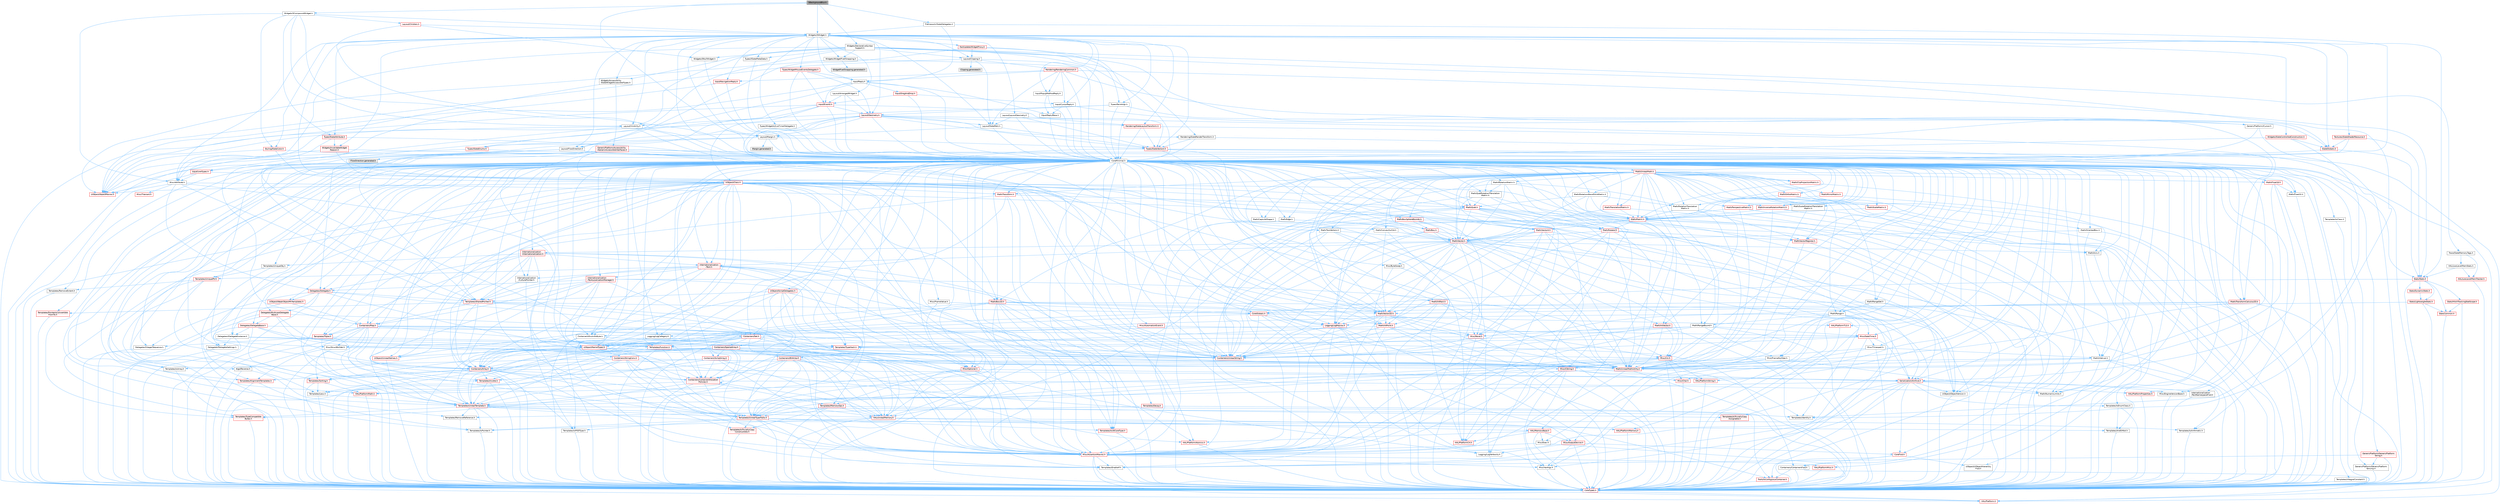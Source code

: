 digraph "SBackgroundBlur.h"
{
 // INTERACTIVE_SVG=YES
 // LATEX_PDF_SIZE
  bgcolor="transparent";
  edge [fontname=Helvetica,fontsize=10,labelfontname=Helvetica,labelfontsize=10];
  node [fontname=Helvetica,fontsize=10,shape=box,height=0.2,width=0.4];
  Node1 [id="Node000001",label="SBackgroundBlur.h",height=0.2,width=0.4,color="gray40", fillcolor="grey60", style="filled", fontcolor="black",tooltip=" "];
  Node1 -> Node2 [id="edge1_Node000001_Node000002",color="steelblue1",style="solid",tooltip=" "];
  Node2 [id="Node000002",label="Framework/SlateDelegates.h",height=0.2,width=0.4,color="grey40", fillcolor="white", style="filled",URL="$de/dd3/SlateDelegates_8h.html",tooltip=" "];
  Node2 -> Node3 [id="edge2_Node000002_Node000003",color="steelblue1",style="solid",tooltip=" "];
  Node3 [id="Node000003",label="CoreMinimal.h",height=0.2,width=0.4,color="grey40", fillcolor="white", style="filled",URL="$d7/d67/CoreMinimal_8h.html",tooltip=" "];
  Node3 -> Node4 [id="edge3_Node000003_Node000004",color="steelblue1",style="solid",tooltip=" "];
  Node4 [id="Node000004",label="CoreTypes.h",height=0.2,width=0.4,color="red", fillcolor="#FFF0F0", style="filled",URL="$dc/dec/CoreTypes_8h.html",tooltip=" "];
  Node4 -> Node5 [id="edge4_Node000004_Node000005",color="steelblue1",style="solid",tooltip=" "];
  Node5 [id="Node000005",label="HAL/Platform.h",height=0.2,width=0.4,color="red", fillcolor="#FFF0F0", style="filled",URL="$d9/dd0/Platform_8h.html",tooltip=" "];
  Node3 -> Node18 [id="edge5_Node000003_Node000018",color="steelblue1",style="solid",tooltip=" "];
  Node18 [id="Node000018",label="CoreFwd.h",height=0.2,width=0.4,color="red", fillcolor="#FFF0F0", style="filled",URL="$d1/d1e/CoreFwd_8h.html",tooltip=" "];
  Node18 -> Node4 [id="edge6_Node000018_Node000004",color="steelblue1",style="solid",tooltip=" "];
  Node18 -> Node19 [id="edge7_Node000018_Node000019",color="steelblue1",style="solid",tooltip=" "];
  Node19 [id="Node000019",label="Containers/ContainersFwd.h",height=0.2,width=0.4,color="grey40", fillcolor="white", style="filled",URL="$d4/d0a/ContainersFwd_8h.html",tooltip=" "];
  Node19 -> Node5 [id="edge8_Node000019_Node000005",color="steelblue1",style="solid",tooltip=" "];
  Node19 -> Node4 [id="edge9_Node000019_Node000004",color="steelblue1",style="solid",tooltip=" "];
  Node19 -> Node20 [id="edge10_Node000019_Node000020",color="steelblue1",style="solid",tooltip=" "];
  Node20 [id="Node000020",label="Traits/IsContiguousContainer.h",height=0.2,width=0.4,color="red", fillcolor="#FFF0F0", style="filled",URL="$d5/d3c/IsContiguousContainer_8h.html",tooltip=" "];
  Node20 -> Node4 [id="edge11_Node000020_Node000004",color="steelblue1",style="solid",tooltip=" "];
  Node18 -> Node24 [id="edge12_Node000018_Node000024",color="steelblue1",style="solid",tooltip=" "];
  Node24 [id="Node000024",label="UObject/UObjectHierarchy\lFwd.h",height=0.2,width=0.4,color="grey40", fillcolor="white", style="filled",URL="$d3/d13/UObjectHierarchyFwd_8h.html",tooltip=" "];
  Node3 -> Node24 [id="edge13_Node000003_Node000024",color="steelblue1",style="solid",tooltip=" "];
  Node3 -> Node19 [id="edge14_Node000003_Node000019",color="steelblue1",style="solid",tooltip=" "];
  Node3 -> Node25 [id="edge15_Node000003_Node000025",color="steelblue1",style="solid",tooltip=" "];
  Node25 [id="Node000025",label="Misc/VarArgs.h",height=0.2,width=0.4,color="grey40", fillcolor="white", style="filled",URL="$d5/d6f/VarArgs_8h.html",tooltip=" "];
  Node25 -> Node4 [id="edge16_Node000025_Node000004",color="steelblue1",style="solid",tooltip=" "];
  Node3 -> Node26 [id="edge17_Node000003_Node000026",color="steelblue1",style="solid",tooltip=" "];
  Node26 [id="Node000026",label="Logging/LogVerbosity.h",height=0.2,width=0.4,color="grey40", fillcolor="white", style="filled",URL="$d2/d8f/LogVerbosity_8h.html",tooltip=" "];
  Node26 -> Node4 [id="edge18_Node000026_Node000004",color="steelblue1",style="solid",tooltip=" "];
  Node3 -> Node27 [id="edge19_Node000003_Node000027",color="steelblue1",style="solid",tooltip=" "];
  Node27 [id="Node000027",label="Misc/OutputDevice.h",height=0.2,width=0.4,color="red", fillcolor="#FFF0F0", style="filled",URL="$d7/d32/OutputDevice_8h.html",tooltip=" "];
  Node27 -> Node18 [id="edge20_Node000027_Node000018",color="steelblue1",style="solid",tooltip=" "];
  Node27 -> Node4 [id="edge21_Node000027_Node000004",color="steelblue1",style="solid",tooltip=" "];
  Node27 -> Node26 [id="edge22_Node000027_Node000026",color="steelblue1",style="solid",tooltip=" "];
  Node27 -> Node25 [id="edge23_Node000027_Node000025",color="steelblue1",style="solid",tooltip=" "];
  Node3 -> Node33 [id="edge24_Node000003_Node000033",color="steelblue1",style="solid",tooltip=" "];
  Node33 [id="Node000033",label="HAL/PlatformCrt.h",height=0.2,width=0.4,color="red", fillcolor="#FFF0F0", style="filled",URL="$d8/d75/PlatformCrt_8h.html",tooltip=" "];
  Node3 -> Node43 [id="edge25_Node000003_Node000043",color="steelblue1",style="solid",tooltip=" "];
  Node43 [id="Node000043",label="HAL/PlatformMisc.h",height=0.2,width=0.4,color="red", fillcolor="#FFF0F0", style="filled",URL="$d0/df5/PlatformMisc_8h.html",tooltip=" "];
  Node43 -> Node4 [id="edge26_Node000043_Node000004",color="steelblue1",style="solid",tooltip=" "];
  Node3 -> Node62 [id="edge27_Node000003_Node000062",color="steelblue1",style="solid",tooltip=" "];
  Node62 [id="Node000062",label="Misc/AssertionMacros.h",height=0.2,width=0.4,color="red", fillcolor="#FFF0F0", style="filled",URL="$d0/dfa/AssertionMacros_8h.html",tooltip=" "];
  Node62 -> Node4 [id="edge28_Node000062_Node000004",color="steelblue1",style="solid",tooltip=" "];
  Node62 -> Node5 [id="edge29_Node000062_Node000005",color="steelblue1",style="solid",tooltip=" "];
  Node62 -> Node43 [id="edge30_Node000062_Node000043",color="steelblue1",style="solid",tooltip=" "];
  Node62 -> Node63 [id="edge31_Node000062_Node000063",color="steelblue1",style="solid",tooltip=" "];
  Node63 [id="Node000063",label="Templates/EnableIf.h",height=0.2,width=0.4,color="grey40", fillcolor="white", style="filled",URL="$d7/d60/EnableIf_8h.html",tooltip=" "];
  Node63 -> Node4 [id="edge32_Node000063_Node000004",color="steelblue1",style="solid",tooltip=" "];
  Node62 -> Node25 [id="edge33_Node000062_Node000025",color="steelblue1",style="solid",tooltip=" "];
  Node3 -> Node71 [id="edge34_Node000003_Node000071",color="steelblue1",style="solid",tooltip=" "];
  Node71 [id="Node000071",label="Templates/IsPointer.h",height=0.2,width=0.4,color="grey40", fillcolor="white", style="filled",URL="$d7/d05/IsPointer_8h.html",tooltip=" "];
  Node71 -> Node4 [id="edge35_Node000071_Node000004",color="steelblue1",style="solid",tooltip=" "];
  Node3 -> Node72 [id="edge36_Node000003_Node000072",color="steelblue1",style="solid",tooltip=" "];
  Node72 [id="Node000072",label="HAL/PlatformMemory.h",height=0.2,width=0.4,color="red", fillcolor="#FFF0F0", style="filled",URL="$de/d68/PlatformMemory_8h.html",tooltip=" "];
  Node72 -> Node4 [id="edge37_Node000072_Node000004",color="steelblue1",style="solid",tooltip=" "];
  Node3 -> Node55 [id="edge38_Node000003_Node000055",color="steelblue1",style="solid",tooltip=" "];
  Node55 [id="Node000055",label="HAL/PlatformAtomics.h",height=0.2,width=0.4,color="red", fillcolor="#FFF0F0", style="filled",URL="$d3/d36/PlatformAtomics_8h.html",tooltip=" "];
  Node55 -> Node4 [id="edge39_Node000055_Node000004",color="steelblue1",style="solid",tooltip=" "];
  Node3 -> Node77 [id="edge40_Node000003_Node000077",color="steelblue1",style="solid",tooltip=" "];
  Node77 [id="Node000077",label="Misc/Exec.h",height=0.2,width=0.4,color="grey40", fillcolor="white", style="filled",URL="$de/ddb/Exec_8h.html",tooltip=" "];
  Node77 -> Node4 [id="edge41_Node000077_Node000004",color="steelblue1",style="solid",tooltip=" "];
  Node77 -> Node62 [id="edge42_Node000077_Node000062",color="steelblue1",style="solid",tooltip=" "];
  Node3 -> Node78 [id="edge43_Node000003_Node000078",color="steelblue1",style="solid",tooltip=" "];
  Node78 [id="Node000078",label="HAL/MemoryBase.h",height=0.2,width=0.4,color="red", fillcolor="#FFF0F0", style="filled",URL="$d6/d9f/MemoryBase_8h.html",tooltip=" "];
  Node78 -> Node4 [id="edge44_Node000078_Node000004",color="steelblue1",style="solid",tooltip=" "];
  Node78 -> Node55 [id="edge45_Node000078_Node000055",color="steelblue1",style="solid",tooltip=" "];
  Node78 -> Node33 [id="edge46_Node000078_Node000033",color="steelblue1",style="solid",tooltip=" "];
  Node78 -> Node77 [id="edge47_Node000078_Node000077",color="steelblue1",style="solid",tooltip=" "];
  Node78 -> Node27 [id="edge48_Node000078_Node000027",color="steelblue1",style="solid",tooltip=" "];
  Node3 -> Node88 [id="edge49_Node000003_Node000088",color="steelblue1",style="solid",tooltip=" "];
  Node88 [id="Node000088",label="HAL/UnrealMemory.h",height=0.2,width=0.4,color="red", fillcolor="#FFF0F0", style="filled",URL="$d9/d96/UnrealMemory_8h.html",tooltip=" "];
  Node88 -> Node4 [id="edge50_Node000088_Node000004",color="steelblue1",style="solid",tooltip=" "];
  Node88 -> Node78 [id="edge51_Node000088_Node000078",color="steelblue1",style="solid",tooltip=" "];
  Node88 -> Node72 [id="edge52_Node000088_Node000072",color="steelblue1",style="solid",tooltip=" "];
  Node88 -> Node71 [id="edge53_Node000088_Node000071",color="steelblue1",style="solid",tooltip=" "];
  Node3 -> Node90 [id="edge54_Node000003_Node000090",color="steelblue1",style="solid",tooltip=" "];
  Node90 [id="Node000090",label="Templates/IsArithmetic.h",height=0.2,width=0.4,color="grey40", fillcolor="white", style="filled",URL="$d2/d5d/IsArithmetic_8h.html",tooltip=" "];
  Node90 -> Node4 [id="edge55_Node000090_Node000004",color="steelblue1",style="solid",tooltip=" "];
  Node3 -> Node84 [id="edge56_Node000003_Node000084",color="steelblue1",style="solid",tooltip=" "];
  Node84 [id="Node000084",label="Templates/AndOrNot.h",height=0.2,width=0.4,color="grey40", fillcolor="white", style="filled",URL="$db/d0a/AndOrNot_8h.html",tooltip=" "];
  Node84 -> Node4 [id="edge57_Node000084_Node000004",color="steelblue1",style="solid",tooltip=" "];
  Node3 -> Node91 [id="edge58_Node000003_Node000091",color="steelblue1",style="solid",tooltip=" "];
  Node91 [id="Node000091",label="Templates/IsPODType.h",height=0.2,width=0.4,color="grey40", fillcolor="white", style="filled",URL="$d7/db1/IsPODType_8h.html",tooltip=" "];
  Node91 -> Node4 [id="edge59_Node000091_Node000004",color="steelblue1",style="solid",tooltip=" "];
  Node3 -> Node92 [id="edge60_Node000003_Node000092",color="steelblue1",style="solid",tooltip=" "];
  Node92 [id="Node000092",label="Templates/IsUECoreType.h",height=0.2,width=0.4,color="red", fillcolor="#FFF0F0", style="filled",URL="$d1/db8/IsUECoreType_8h.html",tooltip=" "];
  Node92 -> Node4 [id="edge61_Node000092_Node000004",color="steelblue1",style="solid",tooltip=" "];
  Node3 -> Node85 [id="edge62_Node000003_Node000085",color="steelblue1",style="solid",tooltip=" "];
  Node85 [id="Node000085",label="Templates/IsTriviallyCopy\lConstructible.h",height=0.2,width=0.4,color="red", fillcolor="#FFF0F0", style="filled",URL="$d3/d78/IsTriviallyCopyConstructible_8h.html",tooltip=" "];
  Node85 -> Node4 [id="edge63_Node000085_Node000004",color="steelblue1",style="solid",tooltip=" "];
  Node3 -> Node93 [id="edge64_Node000003_Node000093",color="steelblue1",style="solid",tooltip=" "];
  Node93 [id="Node000093",label="Templates/UnrealTypeTraits.h",height=0.2,width=0.4,color="red", fillcolor="#FFF0F0", style="filled",URL="$d2/d2d/UnrealTypeTraits_8h.html",tooltip=" "];
  Node93 -> Node4 [id="edge65_Node000093_Node000004",color="steelblue1",style="solid",tooltip=" "];
  Node93 -> Node71 [id="edge66_Node000093_Node000071",color="steelblue1",style="solid",tooltip=" "];
  Node93 -> Node62 [id="edge67_Node000093_Node000062",color="steelblue1",style="solid",tooltip=" "];
  Node93 -> Node84 [id="edge68_Node000093_Node000084",color="steelblue1",style="solid",tooltip=" "];
  Node93 -> Node63 [id="edge69_Node000093_Node000063",color="steelblue1",style="solid",tooltip=" "];
  Node93 -> Node90 [id="edge70_Node000093_Node000090",color="steelblue1",style="solid",tooltip=" "];
  Node93 -> Node91 [id="edge71_Node000093_Node000091",color="steelblue1",style="solid",tooltip=" "];
  Node93 -> Node92 [id="edge72_Node000093_Node000092",color="steelblue1",style="solid",tooltip=" "];
  Node93 -> Node85 [id="edge73_Node000093_Node000085",color="steelblue1",style="solid",tooltip=" "];
  Node3 -> Node63 [id="edge74_Node000003_Node000063",color="steelblue1",style="solid",tooltip=" "];
  Node3 -> Node95 [id="edge75_Node000003_Node000095",color="steelblue1",style="solid",tooltip=" "];
  Node95 [id="Node000095",label="Templates/RemoveReference.h",height=0.2,width=0.4,color="grey40", fillcolor="white", style="filled",URL="$da/dbe/RemoveReference_8h.html",tooltip=" "];
  Node95 -> Node4 [id="edge76_Node000095_Node000004",color="steelblue1",style="solid",tooltip=" "];
  Node3 -> Node96 [id="edge77_Node000003_Node000096",color="steelblue1",style="solid",tooltip=" "];
  Node96 [id="Node000096",label="Templates/IntegralConstant.h",height=0.2,width=0.4,color="grey40", fillcolor="white", style="filled",URL="$db/d1b/IntegralConstant_8h.html",tooltip=" "];
  Node96 -> Node4 [id="edge78_Node000096_Node000004",color="steelblue1",style="solid",tooltip=" "];
  Node3 -> Node97 [id="edge79_Node000003_Node000097",color="steelblue1",style="solid",tooltip=" "];
  Node97 [id="Node000097",label="Templates/IsClass.h",height=0.2,width=0.4,color="grey40", fillcolor="white", style="filled",URL="$db/dcb/IsClass_8h.html",tooltip=" "];
  Node97 -> Node4 [id="edge80_Node000097_Node000004",color="steelblue1",style="solid",tooltip=" "];
  Node3 -> Node98 [id="edge81_Node000003_Node000098",color="steelblue1",style="solid",tooltip=" "];
  Node98 [id="Node000098",label="Templates/TypeCompatible\lBytes.h",height=0.2,width=0.4,color="red", fillcolor="#FFF0F0", style="filled",URL="$df/d0a/TypeCompatibleBytes_8h.html",tooltip=" "];
  Node98 -> Node4 [id="edge82_Node000098_Node000004",color="steelblue1",style="solid",tooltip=" "];
  Node3 -> Node20 [id="edge83_Node000003_Node000020",color="steelblue1",style="solid",tooltip=" "];
  Node3 -> Node99 [id="edge84_Node000003_Node000099",color="steelblue1",style="solid",tooltip=" "];
  Node99 [id="Node000099",label="Templates/UnrealTemplate.h",height=0.2,width=0.4,color="red", fillcolor="#FFF0F0", style="filled",URL="$d4/d24/UnrealTemplate_8h.html",tooltip=" "];
  Node99 -> Node4 [id="edge85_Node000099_Node000004",color="steelblue1",style="solid",tooltip=" "];
  Node99 -> Node71 [id="edge86_Node000099_Node000071",color="steelblue1",style="solid",tooltip=" "];
  Node99 -> Node88 [id="edge87_Node000099_Node000088",color="steelblue1",style="solid",tooltip=" "];
  Node99 -> Node93 [id="edge88_Node000099_Node000093",color="steelblue1",style="solid",tooltip=" "];
  Node99 -> Node95 [id="edge89_Node000099_Node000095",color="steelblue1",style="solid",tooltip=" "];
  Node99 -> Node98 [id="edge90_Node000099_Node000098",color="steelblue1",style="solid",tooltip=" "];
  Node99 -> Node66 [id="edge91_Node000099_Node000066",color="steelblue1",style="solid",tooltip=" "];
  Node66 [id="Node000066",label="Templates/Identity.h",height=0.2,width=0.4,color="grey40", fillcolor="white", style="filled",URL="$d0/dd5/Identity_8h.html",tooltip=" "];
  Node99 -> Node20 [id="edge92_Node000099_Node000020",color="steelblue1",style="solid",tooltip=" "];
  Node3 -> Node48 [id="edge93_Node000003_Node000048",color="steelblue1",style="solid",tooltip=" "];
  Node48 [id="Node000048",label="Math/NumericLimits.h",height=0.2,width=0.4,color="grey40", fillcolor="white", style="filled",URL="$df/d1b/NumericLimits_8h.html",tooltip=" "];
  Node48 -> Node4 [id="edge94_Node000048_Node000004",color="steelblue1",style="solid",tooltip=" "];
  Node3 -> Node103 [id="edge95_Node000003_Node000103",color="steelblue1",style="solid",tooltip=" "];
  Node103 [id="Node000103",label="HAL/PlatformMath.h",height=0.2,width=0.4,color="red", fillcolor="#FFF0F0", style="filled",URL="$dc/d53/PlatformMath_8h.html",tooltip=" "];
  Node103 -> Node4 [id="edge96_Node000103_Node000004",color="steelblue1",style="solid",tooltip=" "];
  Node3 -> Node86 [id="edge97_Node000003_Node000086",color="steelblue1",style="solid",tooltip=" "];
  Node86 [id="Node000086",label="Templates/IsTriviallyCopy\lAssignable.h",height=0.2,width=0.4,color="red", fillcolor="#FFF0F0", style="filled",URL="$d2/df2/IsTriviallyCopyAssignable_8h.html",tooltip=" "];
  Node86 -> Node4 [id="edge98_Node000086_Node000004",color="steelblue1",style="solid",tooltip=" "];
  Node3 -> Node111 [id="edge99_Node000003_Node000111",color="steelblue1",style="solid",tooltip=" "];
  Node111 [id="Node000111",label="Templates/MemoryOps.h",height=0.2,width=0.4,color="red", fillcolor="#FFF0F0", style="filled",URL="$db/dea/MemoryOps_8h.html",tooltip=" "];
  Node111 -> Node4 [id="edge100_Node000111_Node000004",color="steelblue1",style="solid",tooltip=" "];
  Node111 -> Node88 [id="edge101_Node000111_Node000088",color="steelblue1",style="solid",tooltip=" "];
  Node111 -> Node86 [id="edge102_Node000111_Node000086",color="steelblue1",style="solid",tooltip=" "];
  Node111 -> Node85 [id="edge103_Node000111_Node000085",color="steelblue1",style="solid",tooltip=" "];
  Node111 -> Node93 [id="edge104_Node000111_Node000093",color="steelblue1",style="solid",tooltip=" "];
  Node3 -> Node112 [id="edge105_Node000003_Node000112",color="steelblue1",style="solid",tooltip=" "];
  Node112 [id="Node000112",label="Containers/ContainerAllocation\lPolicies.h",height=0.2,width=0.4,color="red", fillcolor="#FFF0F0", style="filled",URL="$d7/dff/ContainerAllocationPolicies_8h.html",tooltip=" "];
  Node112 -> Node4 [id="edge106_Node000112_Node000004",color="steelblue1",style="solid",tooltip=" "];
  Node112 -> Node112 [id="edge107_Node000112_Node000112",color="steelblue1",style="solid",tooltip=" "];
  Node112 -> Node103 [id="edge108_Node000112_Node000103",color="steelblue1",style="solid",tooltip=" "];
  Node112 -> Node88 [id="edge109_Node000112_Node000088",color="steelblue1",style="solid",tooltip=" "];
  Node112 -> Node48 [id="edge110_Node000112_Node000048",color="steelblue1",style="solid",tooltip=" "];
  Node112 -> Node62 [id="edge111_Node000112_Node000062",color="steelblue1",style="solid",tooltip=" "];
  Node112 -> Node111 [id="edge112_Node000112_Node000111",color="steelblue1",style="solid",tooltip=" "];
  Node112 -> Node98 [id="edge113_Node000112_Node000098",color="steelblue1",style="solid",tooltip=" "];
  Node3 -> Node115 [id="edge114_Node000003_Node000115",color="steelblue1",style="solid",tooltip=" "];
  Node115 [id="Node000115",label="Templates/IsEnumClass.h",height=0.2,width=0.4,color="grey40", fillcolor="white", style="filled",URL="$d7/d15/IsEnumClass_8h.html",tooltip=" "];
  Node115 -> Node4 [id="edge115_Node000115_Node000004",color="steelblue1",style="solid",tooltip=" "];
  Node115 -> Node84 [id="edge116_Node000115_Node000084",color="steelblue1",style="solid",tooltip=" "];
  Node3 -> Node116 [id="edge117_Node000003_Node000116",color="steelblue1",style="solid",tooltip=" "];
  Node116 [id="Node000116",label="HAL/PlatformProperties.h",height=0.2,width=0.4,color="red", fillcolor="#FFF0F0", style="filled",URL="$d9/db0/PlatformProperties_8h.html",tooltip=" "];
  Node116 -> Node4 [id="edge118_Node000116_Node000004",color="steelblue1",style="solid",tooltip=" "];
  Node3 -> Node119 [id="edge119_Node000003_Node000119",color="steelblue1",style="solid",tooltip=" "];
  Node119 [id="Node000119",label="Misc/EngineVersionBase.h",height=0.2,width=0.4,color="grey40", fillcolor="white", style="filled",URL="$d5/d2b/EngineVersionBase_8h.html",tooltip=" "];
  Node119 -> Node4 [id="edge120_Node000119_Node000004",color="steelblue1",style="solid",tooltip=" "];
  Node3 -> Node120 [id="edge121_Node000003_Node000120",color="steelblue1",style="solid",tooltip=" "];
  Node120 [id="Node000120",label="Internationalization\l/TextNamespaceFwd.h",height=0.2,width=0.4,color="grey40", fillcolor="white", style="filled",URL="$d8/d97/TextNamespaceFwd_8h.html",tooltip=" "];
  Node120 -> Node4 [id="edge122_Node000120_Node000004",color="steelblue1",style="solid",tooltip=" "];
  Node3 -> Node121 [id="edge123_Node000003_Node000121",color="steelblue1",style="solid",tooltip=" "];
  Node121 [id="Node000121",label="Serialization/Archive.h",height=0.2,width=0.4,color="red", fillcolor="#FFF0F0", style="filled",URL="$d7/d3b/Archive_8h.html",tooltip=" "];
  Node121 -> Node18 [id="edge124_Node000121_Node000018",color="steelblue1",style="solid",tooltip=" "];
  Node121 -> Node4 [id="edge125_Node000121_Node000004",color="steelblue1",style="solid",tooltip=" "];
  Node121 -> Node116 [id="edge126_Node000121_Node000116",color="steelblue1",style="solid",tooltip=" "];
  Node121 -> Node120 [id="edge127_Node000121_Node000120",color="steelblue1",style="solid",tooltip=" "];
  Node121 -> Node62 [id="edge128_Node000121_Node000062",color="steelblue1",style="solid",tooltip=" "];
  Node121 -> Node119 [id="edge129_Node000121_Node000119",color="steelblue1",style="solid",tooltip=" "];
  Node121 -> Node25 [id="edge130_Node000121_Node000025",color="steelblue1",style="solid",tooltip=" "];
  Node121 -> Node63 [id="edge131_Node000121_Node000063",color="steelblue1",style="solid",tooltip=" "];
  Node121 -> Node115 [id="edge132_Node000121_Node000115",color="steelblue1",style="solid",tooltip=" "];
  Node121 -> Node99 [id="edge133_Node000121_Node000099",color="steelblue1",style="solid",tooltip=" "];
  Node121 -> Node124 [id="edge134_Node000121_Node000124",color="steelblue1",style="solid",tooltip=" "];
  Node124 [id="Node000124",label="UObject/ObjectVersion.h",height=0.2,width=0.4,color="grey40", fillcolor="white", style="filled",URL="$da/d63/ObjectVersion_8h.html",tooltip=" "];
  Node124 -> Node4 [id="edge135_Node000124_Node000004",color="steelblue1",style="solid",tooltip=" "];
  Node3 -> Node125 [id="edge136_Node000003_Node000125",color="steelblue1",style="solid",tooltip=" "];
  Node125 [id="Node000125",label="Templates/Less.h",height=0.2,width=0.4,color="grey40", fillcolor="white", style="filled",URL="$de/dc8/Less_8h.html",tooltip=" "];
  Node125 -> Node4 [id="edge137_Node000125_Node000004",color="steelblue1",style="solid",tooltip=" "];
  Node125 -> Node99 [id="edge138_Node000125_Node000099",color="steelblue1",style="solid",tooltip=" "];
  Node3 -> Node126 [id="edge139_Node000003_Node000126",color="steelblue1",style="solid",tooltip=" "];
  Node126 [id="Node000126",label="Templates/Sorting.h",height=0.2,width=0.4,color="red", fillcolor="#FFF0F0", style="filled",URL="$d3/d9e/Sorting_8h.html",tooltip=" "];
  Node126 -> Node4 [id="edge140_Node000126_Node000004",color="steelblue1",style="solid",tooltip=" "];
  Node126 -> Node103 [id="edge141_Node000126_Node000103",color="steelblue1",style="solid",tooltip=" "];
  Node126 -> Node125 [id="edge142_Node000126_Node000125",color="steelblue1",style="solid",tooltip=" "];
  Node3 -> Node137 [id="edge143_Node000003_Node000137",color="steelblue1",style="solid",tooltip=" "];
  Node137 [id="Node000137",label="Misc/Char.h",height=0.2,width=0.4,color="red", fillcolor="#FFF0F0", style="filled",URL="$d0/d58/Char_8h.html",tooltip=" "];
  Node137 -> Node4 [id="edge144_Node000137_Node000004",color="steelblue1",style="solid",tooltip=" "];
  Node3 -> Node140 [id="edge145_Node000003_Node000140",color="steelblue1",style="solid",tooltip=" "];
  Node140 [id="Node000140",label="GenericPlatform/GenericPlatform\lStricmp.h",height=0.2,width=0.4,color="grey40", fillcolor="white", style="filled",URL="$d2/d86/GenericPlatformStricmp_8h.html",tooltip=" "];
  Node140 -> Node4 [id="edge146_Node000140_Node000004",color="steelblue1",style="solid",tooltip=" "];
  Node3 -> Node141 [id="edge147_Node000003_Node000141",color="steelblue1",style="solid",tooltip=" "];
  Node141 [id="Node000141",label="GenericPlatform/GenericPlatform\lString.h",height=0.2,width=0.4,color="red", fillcolor="#FFF0F0", style="filled",URL="$dd/d20/GenericPlatformString_8h.html",tooltip=" "];
  Node141 -> Node4 [id="edge148_Node000141_Node000004",color="steelblue1",style="solid",tooltip=" "];
  Node141 -> Node140 [id="edge149_Node000141_Node000140",color="steelblue1",style="solid",tooltip=" "];
  Node141 -> Node63 [id="edge150_Node000141_Node000063",color="steelblue1",style="solid",tooltip=" "];
  Node3 -> Node74 [id="edge151_Node000003_Node000074",color="steelblue1",style="solid",tooltip=" "];
  Node74 [id="Node000074",label="HAL/PlatformString.h",height=0.2,width=0.4,color="red", fillcolor="#FFF0F0", style="filled",URL="$db/db5/PlatformString_8h.html",tooltip=" "];
  Node74 -> Node4 [id="edge152_Node000074_Node000004",color="steelblue1",style="solid",tooltip=" "];
  Node3 -> Node144 [id="edge153_Node000003_Node000144",color="steelblue1",style="solid",tooltip=" "];
  Node144 [id="Node000144",label="Misc/CString.h",height=0.2,width=0.4,color="red", fillcolor="#FFF0F0", style="filled",URL="$d2/d49/CString_8h.html",tooltip=" "];
  Node144 -> Node4 [id="edge154_Node000144_Node000004",color="steelblue1",style="solid",tooltip=" "];
  Node144 -> Node33 [id="edge155_Node000144_Node000033",color="steelblue1",style="solid",tooltip=" "];
  Node144 -> Node74 [id="edge156_Node000144_Node000074",color="steelblue1",style="solid",tooltip=" "];
  Node144 -> Node62 [id="edge157_Node000144_Node000062",color="steelblue1",style="solid",tooltip=" "];
  Node144 -> Node137 [id="edge158_Node000144_Node000137",color="steelblue1",style="solid",tooltip=" "];
  Node144 -> Node25 [id="edge159_Node000144_Node000025",color="steelblue1",style="solid",tooltip=" "];
  Node3 -> Node145 [id="edge160_Node000003_Node000145",color="steelblue1",style="solid",tooltip=" "];
  Node145 [id="Node000145",label="Misc/Crc.h",height=0.2,width=0.4,color="red", fillcolor="#FFF0F0", style="filled",URL="$d4/dd2/Crc_8h.html",tooltip=" "];
  Node145 -> Node4 [id="edge161_Node000145_Node000004",color="steelblue1",style="solid",tooltip=" "];
  Node145 -> Node74 [id="edge162_Node000145_Node000074",color="steelblue1",style="solid",tooltip=" "];
  Node145 -> Node62 [id="edge163_Node000145_Node000062",color="steelblue1",style="solid",tooltip=" "];
  Node145 -> Node144 [id="edge164_Node000145_Node000144",color="steelblue1",style="solid",tooltip=" "];
  Node145 -> Node137 [id="edge165_Node000145_Node000137",color="steelblue1",style="solid",tooltip=" "];
  Node145 -> Node93 [id="edge166_Node000145_Node000093",color="steelblue1",style="solid",tooltip=" "];
  Node3 -> Node136 [id="edge167_Node000003_Node000136",color="steelblue1",style="solid",tooltip=" "];
  Node136 [id="Node000136",label="Math/UnrealMathUtility.h",height=0.2,width=0.4,color="red", fillcolor="#FFF0F0", style="filled",URL="$db/db8/UnrealMathUtility_8h.html",tooltip=" "];
  Node136 -> Node4 [id="edge168_Node000136_Node000004",color="steelblue1",style="solid",tooltip=" "];
  Node136 -> Node62 [id="edge169_Node000136_Node000062",color="steelblue1",style="solid",tooltip=" "];
  Node136 -> Node103 [id="edge170_Node000136_Node000103",color="steelblue1",style="solid",tooltip=" "];
  Node136 -> Node66 [id="edge171_Node000136_Node000066",color="steelblue1",style="solid",tooltip=" "];
  Node3 -> Node146 [id="edge172_Node000003_Node000146",color="steelblue1",style="solid",tooltip=" "];
  Node146 [id="Node000146",label="Containers/UnrealString.h",height=0.2,width=0.4,color="red", fillcolor="#FFF0F0", style="filled",URL="$d5/dba/UnrealString_8h.html",tooltip=" "];
  Node3 -> Node150 [id="edge173_Node000003_Node000150",color="steelblue1",style="solid",tooltip=" "];
  Node150 [id="Node000150",label="Containers/Array.h",height=0.2,width=0.4,color="red", fillcolor="#FFF0F0", style="filled",URL="$df/dd0/Array_8h.html",tooltip=" "];
  Node150 -> Node4 [id="edge174_Node000150_Node000004",color="steelblue1",style="solid",tooltip=" "];
  Node150 -> Node62 [id="edge175_Node000150_Node000062",color="steelblue1",style="solid",tooltip=" "];
  Node150 -> Node88 [id="edge176_Node000150_Node000088",color="steelblue1",style="solid",tooltip=" "];
  Node150 -> Node93 [id="edge177_Node000150_Node000093",color="steelblue1",style="solid",tooltip=" "];
  Node150 -> Node99 [id="edge178_Node000150_Node000099",color="steelblue1",style="solid",tooltip=" "];
  Node150 -> Node112 [id="edge179_Node000150_Node000112",color="steelblue1",style="solid",tooltip=" "];
  Node150 -> Node121 [id="edge180_Node000150_Node000121",color="steelblue1",style="solid",tooltip=" "];
  Node150 -> Node129 [id="edge181_Node000150_Node000129",color="steelblue1",style="solid",tooltip=" "];
  Node129 [id="Node000129",label="Templates/Invoke.h",height=0.2,width=0.4,color="red", fillcolor="#FFF0F0", style="filled",URL="$d7/deb/Invoke_8h.html",tooltip=" "];
  Node129 -> Node4 [id="edge182_Node000129_Node000004",color="steelblue1",style="solid",tooltip=" "];
  Node129 -> Node99 [id="edge183_Node000129_Node000099",color="steelblue1",style="solid",tooltip=" "];
  Node150 -> Node125 [id="edge184_Node000150_Node000125",color="steelblue1",style="solid",tooltip=" "];
  Node150 -> Node126 [id="edge185_Node000150_Node000126",color="steelblue1",style="solid",tooltip=" "];
  Node150 -> Node173 [id="edge186_Node000150_Node000173",color="steelblue1",style="solid",tooltip=" "];
  Node173 [id="Node000173",label="Templates/AlignmentTemplates.h",height=0.2,width=0.4,color="red", fillcolor="#FFF0F0", style="filled",URL="$dd/d32/AlignmentTemplates_8h.html",tooltip=" "];
  Node173 -> Node4 [id="edge187_Node000173_Node000004",color="steelblue1",style="solid",tooltip=" "];
  Node173 -> Node71 [id="edge188_Node000173_Node000071",color="steelblue1",style="solid",tooltip=" "];
  Node3 -> Node174 [id="edge189_Node000003_Node000174",color="steelblue1",style="solid",tooltip=" "];
  Node174 [id="Node000174",label="Misc/FrameNumber.h",height=0.2,width=0.4,color="grey40", fillcolor="white", style="filled",URL="$dd/dbd/FrameNumber_8h.html",tooltip=" "];
  Node174 -> Node4 [id="edge190_Node000174_Node000004",color="steelblue1",style="solid",tooltip=" "];
  Node174 -> Node48 [id="edge191_Node000174_Node000048",color="steelblue1",style="solid",tooltip=" "];
  Node174 -> Node136 [id="edge192_Node000174_Node000136",color="steelblue1",style="solid",tooltip=" "];
  Node174 -> Node63 [id="edge193_Node000174_Node000063",color="steelblue1",style="solid",tooltip=" "];
  Node174 -> Node93 [id="edge194_Node000174_Node000093",color="steelblue1",style="solid",tooltip=" "];
  Node3 -> Node175 [id="edge195_Node000003_Node000175",color="steelblue1",style="solid",tooltip=" "];
  Node175 [id="Node000175",label="Misc/Timespan.h",height=0.2,width=0.4,color="grey40", fillcolor="white", style="filled",URL="$da/dd9/Timespan_8h.html",tooltip=" "];
  Node175 -> Node4 [id="edge196_Node000175_Node000004",color="steelblue1",style="solid",tooltip=" "];
  Node175 -> Node176 [id="edge197_Node000175_Node000176",color="steelblue1",style="solid",tooltip=" "];
  Node176 [id="Node000176",label="Math/Interval.h",height=0.2,width=0.4,color="grey40", fillcolor="white", style="filled",URL="$d1/d55/Interval_8h.html",tooltip=" "];
  Node176 -> Node4 [id="edge198_Node000176_Node000004",color="steelblue1",style="solid",tooltip=" "];
  Node176 -> Node90 [id="edge199_Node000176_Node000090",color="steelblue1",style="solid",tooltip=" "];
  Node176 -> Node93 [id="edge200_Node000176_Node000093",color="steelblue1",style="solid",tooltip=" "];
  Node176 -> Node48 [id="edge201_Node000176_Node000048",color="steelblue1",style="solid",tooltip=" "];
  Node176 -> Node136 [id="edge202_Node000176_Node000136",color="steelblue1",style="solid",tooltip=" "];
  Node175 -> Node136 [id="edge203_Node000175_Node000136",color="steelblue1",style="solid",tooltip=" "];
  Node175 -> Node62 [id="edge204_Node000175_Node000062",color="steelblue1",style="solid",tooltip=" "];
  Node3 -> Node177 [id="edge205_Node000003_Node000177",color="steelblue1",style="solid",tooltip=" "];
  Node177 [id="Node000177",label="Containers/StringConv.h",height=0.2,width=0.4,color="red", fillcolor="#FFF0F0", style="filled",URL="$d3/ddf/StringConv_8h.html",tooltip=" "];
  Node177 -> Node4 [id="edge206_Node000177_Node000004",color="steelblue1",style="solid",tooltip=" "];
  Node177 -> Node62 [id="edge207_Node000177_Node000062",color="steelblue1",style="solid",tooltip=" "];
  Node177 -> Node112 [id="edge208_Node000177_Node000112",color="steelblue1",style="solid",tooltip=" "];
  Node177 -> Node150 [id="edge209_Node000177_Node000150",color="steelblue1",style="solid",tooltip=" "];
  Node177 -> Node144 [id="edge210_Node000177_Node000144",color="steelblue1",style="solid",tooltip=" "];
  Node177 -> Node178 [id="edge211_Node000177_Node000178",color="steelblue1",style="solid",tooltip=" "];
  Node178 [id="Node000178",label="Templates/IsArray.h",height=0.2,width=0.4,color="grey40", fillcolor="white", style="filled",URL="$d8/d8d/IsArray_8h.html",tooltip=" "];
  Node178 -> Node4 [id="edge212_Node000178_Node000004",color="steelblue1",style="solid",tooltip=" "];
  Node177 -> Node99 [id="edge213_Node000177_Node000099",color="steelblue1",style="solid",tooltip=" "];
  Node177 -> Node93 [id="edge214_Node000177_Node000093",color="steelblue1",style="solid",tooltip=" "];
  Node177 -> Node20 [id="edge215_Node000177_Node000020",color="steelblue1",style="solid",tooltip=" "];
  Node3 -> Node179 [id="edge216_Node000003_Node000179",color="steelblue1",style="solid",tooltip=" "];
  Node179 [id="Node000179",label="UObject/UnrealNames.h",height=0.2,width=0.4,color="red", fillcolor="#FFF0F0", style="filled",URL="$d8/db1/UnrealNames_8h.html",tooltip=" "];
  Node179 -> Node4 [id="edge217_Node000179_Node000004",color="steelblue1",style="solid",tooltip=" "];
  Node3 -> Node181 [id="edge218_Node000003_Node000181",color="steelblue1",style="solid",tooltip=" "];
  Node181 [id="Node000181",label="UObject/NameTypes.h",height=0.2,width=0.4,color="red", fillcolor="#FFF0F0", style="filled",URL="$d6/d35/NameTypes_8h.html",tooltip=" "];
  Node181 -> Node4 [id="edge219_Node000181_Node000004",color="steelblue1",style="solid",tooltip=" "];
  Node181 -> Node62 [id="edge220_Node000181_Node000062",color="steelblue1",style="solid",tooltip=" "];
  Node181 -> Node88 [id="edge221_Node000181_Node000088",color="steelblue1",style="solid",tooltip=" "];
  Node181 -> Node93 [id="edge222_Node000181_Node000093",color="steelblue1",style="solid",tooltip=" "];
  Node181 -> Node99 [id="edge223_Node000181_Node000099",color="steelblue1",style="solid",tooltip=" "];
  Node181 -> Node146 [id="edge224_Node000181_Node000146",color="steelblue1",style="solid",tooltip=" "];
  Node181 -> Node177 [id="edge225_Node000181_Node000177",color="steelblue1",style="solid",tooltip=" "];
  Node181 -> Node179 [id="edge226_Node000181_Node000179",color="steelblue1",style="solid",tooltip=" "];
  Node3 -> Node189 [id="edge227_Node000003_Node000189",color="steelblue1",style="solid",tooltip=" "];
  Node189 [id="Node000189",label="Misc/Parse.h",height=0.2,width=0.4,color="red", fillcolor="#FFF0F0", style="filled",URL="$dc/d71/Parse_8h.html",tooltip=" "];
  Node189 -> Node146 [id="edge228_Node000189_Node000146",color="steelblue1",style="solid",tooltip=" "];
  Node189 -> Node4 [id="edge229_Node000189_Node000004",color="steelblue1",style="solid",tooltip=" "];
  Node189 -> Node33 [id="edge230_Node000189_Node000033",color="steelblue1",style="solid",tooltip=" "];
  Node189 -> Node190 [id="edge231_Node000189_Node000190",color="steelblue1",style="solid",tooltip=" "];
  Node190 [id="Node000190",label="Templates/Function.h",height=0.2,width=0.4,color="red", fillcolor="#FFF0F0", style="filled",URL="$df/df5/Function_8h.html",tooltip=" "];
  Node190 -> Node4 [id="edge232_Node000190_Node000004",color="steelblue1",style="solid",tooltip=" "];
  Node190 -> Node62 [id="edge233_Node000190_Node000062",color="steelblue1",style="solid",tooltip=" "];
  Node190 -> Node88 [id="edge234_Node000190_Node000088",color="steelblue1",style="solid",tooltip=" "];
  Node190 -> Node93 [id="edge235_Node000190_Node000093",color="steelblue1",style="solid",tooltip=" "];
  Node190 -> Node129 [id="edge236_Node000190_Node000129",color="steelblue1",style="solid",tooltip=" "];
  Node190 -> Node99 [id="edge237_Node000190_Node000099",color="steelblue1",style="solid",tooltip=" "];
  Node190 -> Node136 [id="edge238_Node000190_Node000136",color="steelblue1",style="solid",tooltip=" "];
  Node3 -> Node173 [id="edge239_Node000003_Node000173",color="steelblue1",style="solid",tooltip=" "];
  Node3 -> Node192 [id="edge240_Node000003_Node000192",color="steelblue1",style="solid",tooltip=" "];
  Node192 [id="Node000192",label="Misc/StructBuilder.h",height=0.2,width=0.4,color="grey40", fillcolor="white", style="filled",URL="$d9/db3/StructBuilder_8h.html",tooltip=" "];
  Node192 -> Node4 [id="edge241_Node000192_Node000004",color="steelblue1",style="solid",tooltip=" "];
  Node192 -> Node136 [id="edge242_Node000192_Node000136",color="steelblue1",style="solid",tooltip=" "];
  Node192 -> Node173 [id="edge243_Node000192_Node000173",color="steelblue1",style="solid",tooltip=" "];
  Node3 -> Node105 [id="edge244_Node000003_Node000105",color="steelblue1",style="solid",tooltip=" "];
  Node105 [id="Node000105",label="Templates/Decay.h",height=0.2,width=0.4,color="red", fillcolor="#FFF0F0", style="filled",URL="$dd/d0f/Decay_8h.html",tooltip=" "];
  Node105 -> Node4 [id="edge245_Node000105_Node000004",color="steelblue1",style="solid",tooltip=" "];
  Node105 -> Node95 [id="edge246_Node000105_Node000095",color="steelblue1",style="solid",tooltip=" "];
  Node3 -> Node193 [id="edge247_Node000003_Node000193",color="steelblue1",style="solid",tooltip=" "];
  Node193 [id="Node000193",label="Templates/PointerIsConvertible\lFromTo.h",height=0.2,width=0.4,color="red", fillcolor="#FFF0F0", style="filled",URL="$d6/d65/PointerIsConvertibleFromTo_8h.html",tooltip=" "];
  Node193 -> Node4 [id="edge248_Node000193_Node000004",color="steelblue1",style="solid",tooltip=" "];
  Node3 -> Node129 [id="edge249_Node000003_Node000129",color="steelblue1",style="solid",tooltip=" "];
  Node3 -> Node190 [id="edge250_Node000003_Node000190",color="steelblue1",style="solid",tooltip=" "];
  Node3 -> Node162 [id="edge251_Node000003_Node000162",color="steelblue1",style="solid",tooltip=" "];
  Node162 [id="Node000162",label="Templates/TypeHash.h",height=0.2,width=0.4,color="red", fillcolor="#FFF0F0", style="filled",URL="$d1/d62/TypeHash_8h.html",tooltip=" "];
  Node162 -> Node4 [id="edge252_Node000162_Node000004",color="steelblue1",style="solid",tooltip=" "];
  Node162 -> Node145 [id="edge253_Node000162_Node000145",color="steelblue1",style="solid",tooltip=" "];
  Node3 -> Node194 [id="edge254_Node000003_Node000194",color="steelblue1",style="solid",tooltip=" "];
  Node194 [id="Node000194",label="Containers/ScriptArray.h",height=0.2,width=0.4,color="red", fillcolor="#FFF0F0", style="filled",URL="$dc/daf/ScriptArray_8h.html",tooltip=" "];
  Node194 -> Node4 [id="edge255_Node000194_Node000004",color="steelblue1",style="solid",tooltip=" "];
  Node194 -> Node62 [id="edge256_Node000194_Node000062",color="steelblue1",style="solid",tooltip=" "];
  Node194 -> Node88 [id="edge257_Node000194_Node000088",color="steelblue1",style="solid",tooltip=" "];
  Node194 -> Node112 [id="edge258_Node000194_Node000112",color="steelblue1",style="solid",tooltip=" "];
  Node194 -> Node150 [id="edge259_Node000194_Node000150",color="steelblue1",style="solid",tooltip=" "];
  Node3 -> Node195 [id="edge260_Node000003_Node000195",color="steelblue1",style="solid",tooltip=" "];
  Node195 [id="Node000195",label="Containers/BitArray.h",height=0.2,width=0.4,color="red", fillcolor="#FFF0F0", style="filled",URL="$d1/de4/BitArray_8h.html",tooltip=" "];
  Node195 -> Node112 [id="edge261_Node000195_Node000112",color="steelblue1",style="solid",tooltip=" "];
  Node195 -> Node4 [id="edge262_Node000195_Node000004",color="steelblue1",style="solid",tooltip=" "];
  Node195 -> Node55 [id="edge263_Node000195_Node000055",color="steelblue1",style="solid",tooltip=" "];
  Node195 -> Node88 [id="edge264_Node000195_Node000088",color="steelblue1",style="solid",tooltip=" "];
  Node195 -> Node136 [id="edge265_Node000195_Node000136",color="steelblue1",style="solid",tooltip=" "];
  Node195 -> Node62 [id="edge266_Node000195_Node000062",color="steelblue1",style="solid",tooltip=" "];
  Node195 -> Node121 [id="edge267_Node000195_Node000121",color="steelblue1",style="solid",tooltip=" "];
  Node195 -> Node63 [id="edge268_Node000195_Node000063",color="steelblue1",style="solid",tooltip=" "];
  Node195 -> Node129 [id="edge269_Node000195_Node000129",color="steelblue1",style="solid",tooltip=" "];
  Node195 -> Node99 [id="edge270_Node000195_Node000099",color="steelblue1",style="solid",tooltip=" "];
  Node195 -> Node93 [id="edge271_Node000195_Node000093",color="steelblue1",style="solid",tooltip=" "];
  Node3 -> Node196 [id="edge272_Node000003_Node000196",color="steelblue1",style="solid",tooltip=" "];
  Node196 [id="Node000196",label="Containers/SparseArray.h",height=0.2,width=0.4,color="red", fillcolor="#FFF0F0", style="filled",URL="$d5/dbf/SparseArray_8h.html",tooltip=" "];
  Node196 -> Node4 [id="edge273_Node000196_Node000004",color="steelblue1",style="solid",tooltip=" "];
  Node196 -> Node62 [id="edge274_Node000196_Node000062",color="steelblue1",style="solid",tooltip=" "];
  Node196 -> Node88 [id="edge275_Node000196_Node000088",color="steelblue1",style="solid",tooltip=" "];
  Node196 -> Node93 [id="edge276_Node000196_Node000093",color="steelblue1",style="solid",tooltip=" "];
  Node196 -> Node99 [id="edge277_Node000196_Node000099",color="steelblue1",style="solid",tooltip=" "];
  Node196 -> Node112 [id="edge278_Node000196_Node000112",color="steelblue1",style="solid",tooltip=" "];
  Node196 -> Node125 [id="edge279_Node000196_Node000125",color="steelblue1",style="solid",tooltip=" "];
  Node196 -> Node150 [id="edge280_Node000196_Node000150",color="steelblue1",style="solid",tooltip=" "];
  Node196 -> Node136 [id="edge281_Node000196_Node000136",color="steelblue1",style="solid",tooltip=" "];
  Node196 -> Node194 [id="edge282_Node000196_Node000194",color="steelblue1",style="solid",tooltip=" "];
  Node196 -> Node195 [id="edge283_Node000196_Node000195",color="steelblue1",style="solid",tooltip=" "];
  Node196 -> Node146 [id="edge284_Node000196_Node000146",color="steelblue1",style="solid",tooltip=" "];
  Node3 -> Node212 [id="edge285_Node000003_Node000212",color="steelblue1",style="solid",tooltip=" "];
  Node212 [id="Node000212",label="Containers/Set.h",height=0.2,width=0.4,color="red", fillcolor="#FFF0F0", style="filled",URL="$d4/d45/Set_8h.html",tooltip=" "];
  Node212 -> Node112 [id="edge286_Node000212_Node000112",color="steelblue1",style="solid",tooltip=" "];
  Node212 -> Node196 [id="edge287_Node000212_Node000196",color="steelblue1",style="solid",tooltip=" "];
  Node212 -> Node19 [id="edge288_Node000212_Node000019",color="steelblue1",style="solid",tooltip=" "];
  Node212 -> Node136 [id="edge289_Node000212_Node000136",color="steelblue1",style="solid",tooltip=" "];
  Node212 -> Node62 [id="edge290_Node000212_Node000062",color="steelblue1",style="solid",tooltip=" "];
  Node212 -> Node192 [id="edge291_Node000212_Node000192",color="steelblue1",style="solid",tooltip=" "];
  Node212 -> Node190 [id="edge292_Node000212_Node000190",color="steelblue1",style="solid",tooltip=" "];
  Node212 -> Node126 [id="edge293_Node000212_Node000126",color="steelblue1",style="solid",tooltip=" "];
  Node212 -> Node162 [id="edge294_Node000212_Node000162",color="steelblue1",style="solid",tooltip=" "];
  Node212 -> Node99 [id="edge295_Node000212_Node000099",color="steelblue1",style="solid",tooltip=" "];
  Node3 -> Node215 [id="edge296_Node000003_Node000215",color="steelblue1",style="solid",tooltip=" "];
  Node215 [id="Node000215",label="Algo/Reverse.h",height=0.2,width=0.4,color="grey40", fillcolor="white", style="filled",URL="$d5/d93/Reverse_8h.html",tooltip=" "];
  Node215 -> Node4 [id="edge297_Node000215_Node000004",color="steelblue1",style="solid",tooltip=" "];
  Node215 -> Node99 [id="edge298_Node000215_Node000099",color="steelblue1",style="solid",tooltip=" "];
  Node3 -> Node216 [id="edge299_Node000003_Node000216",color="steelblue1",style="solid",tooltip=" "];
  Node216 [id="Node000216",label="Containers/Map.h",height=0.2,width=0.4,color="red", fillcolor="#FFF0F0", style="filled",URL="$df/d79/Map_8h.html",tooltip=" "];
  Node216 -> Node4 [id="edge300_Node000216_Node000004",color="steelblue1",style="solid",tooltip=" "];
  Node216 -> Node215 [id="edge301_Node000216_Node000215",color="steelblue1",style="solid",tooltip=" "];
  Node216 -> Node212 [id="edge302_Node000216_Node000212",color="steelblue1",style="solid",tooltip=" "];
  Node216 -> Node146 [id="edge303_Node000216_Node000146",color="steelblue1",style="solid",tooltip=" "];
  Node216 -> Node62 [id="edge304_Node000216_Node000062",color="steelblue1",style="solid",tooltip=" "];
  Node216 -> Node192 [id="edge305_Node000216_Node000192",color="steelblue1",style="solid",tooltip=" "];
  Node216 -> Node190 [id="edge306_Node000216_Node000190",color="steelblue1",style="solid",tooltip=" "];
  Node216 -> Node126 [id="edge307_Node000216_Node000126",color="steelblue1",style="solid",tooltip=" "];
  Node216 -> Node217 [id="edge308_Node000216_Node000217",color="steelblue1",style="solid",tooltip=" "];
  Node217 [id="Node000217",label="Templates/Tuple.h",height=0.2,width=0.4,color="red", fillcolor="#FFF0F0", style="filled",URL="$d2/d4f/Tuple_8h.html",tooltip=" "];
  Node217 -> Node4 [id="edge309_Node000217_Node000004",color="steelblue1",style="solid",tooltip=" "];
  Node217 -> Node99 [id="edge310_Node000217_Node000099",color="steelblue1",style="solid",tooltip=" "];
  Node217 -> Node218 [id="edge311_Node000217_Node000218",color="steelblue1",style="solid",tooltip=" "];
  Node218 [id="Node000218",label="Delegates/IntegerSequence.h",height=0.2,width=0.4,color="grey40", fillcolor="white", style="filled",URL="$d2/dcc/IntegerSequence_8h.html",tooltip=" "];
  Node218 -> Node4 [id="edge312_Node000218_Node000004",color="steelblue1",style="solid",tooltip=" "];
  Node217 -> Node129 [id="edge313_Node000217_Node000129",color="steelblue1",style="solid",tooltip=" "];
  Node217 -> Node162 [id="edge314_Node000217_Node000162",color="steelblue1",style="solid",tooltip=" "];
  Node216 -> Node99 [id="edge315_Node000216_Node000099",color="steelblue1",style="solid",tooltip=" "];
  Node216 -> Node93 [id="edge316_Node000216_Node000093",color="steelblue1",style="solid",tooltip=" "];
  Node3 -> Node220 [id="edge317_Node000003_Node000220",color="steelblue1",style="solid",tooltip=" "];
  Node220 [id="Node000220",label="Math/IntPoint.h",height=0.2,width=0.4,color="red", fillcolor="#FFF0F0", style="filled",URL="$d3/df7/IntPoint_8h.html",tooltip=" "];
  Node220 -> Node4 [id="edge318_Node000220_Node000004",color="steelblue1",style="solid",tooltip=" "];
  Node220 -> Node62 [id="edge319_Node000220_Node000062",color="steelblue1",style="solid",tooltip=" "];
  Node220 -> Node189 [id="edge320_Node000220_Node000189",color="steelblue1",style="solid",tooltip=" "];
  Node220 -> Node136 [id="edge321_Node000220_Node000136",color="steelblue1",style="solid",tooltip=" "];
  Node220 -> Node146 [id="edge322_Node000220_Node000146",color="steelblue1",style="solid",tooltip=" "];
  Node220 -> Node162 [id="edge323_Node000220_Node000162",color="steelblue1",style="solid",tooltip=" "];
  Node3 -> Node222 [id="edge324_Node000003_Node000222",color="steelblue1",style="solid",tooltip=" "];
  Node222 [id="Node000222",label="Math/IntVector.h",height=0.2,width=0.4,color="red", fillcolor="#FFF0F0", style="filled",URL="$d7/d44/IntVector_8h.html",tooltip=" "];
  Node222 -> Node4 [id="edge325_Node000222_Node000004",color="steelblue1",style="solid",tooltip=" "];
  Node222 -> Node145 [id="edge326_Node000222_Node000145",color="steelblue1",style="solid",tooltip=" "];
  Node222 -> Node189 [id="edge327_Node000222_Node000189",color="steelblue1",style="solid",tooltip=" "];
  Node222 -> Node136 [id="edge328_Node000222_Node000136",color="steelblue1",style="solid",tooltip=" "];
  Node222 -> Node146 [id="edge329_Node000222_Node000146",color="steelblue1",style="solid",tooltip=" "];
  Node3 -> Node223 [id="edge330_Node000003_Node000223",color="steelblue1",style="solid",tooltip=" "];
  Node223 [id="Node000223",label="Logging/LogCategory.h",height=0.2,width=0.4,color="grey40", fillcolor="white", style="filled",URL="$d9/d36/LogCategory_8h.html",tooltip=" "];
  Node223 -> Node4 [id="edge331_Node000223_Node000004",color="steelblue1",style="solid",tooltip=" "];
  Node223 -> Node26 [id="edge332_Node000223_Node000026",color="steelblue1",style="solid",tooltip=" "];
  Node223 -> Node181 [id="edge333_Node000223_Node000181",color="steelblue1",style="solid",tooltip=" "];
  Node3 -> Node224 [id="edge334_Node000003_Node000224",color="steelblue1",style="solid",tooltip=" "];
  Node224 [id="Node000224",label="Logging/LogMacros.h",height=0.2,width=0.4,color="red", fillcolor="#FFF0F0", style="filled",URL="$d0/d16/LogMacros_8h.html",tooltip=" "];
  Node224 -> Node146 [id="edge335_Node000224_Node000146",color="steelblue1",style="solid",tooltip=" "];
  Node224 -> Node4 [id="edge336_Node000224_Node000004",color="steelblue1",style="solid",tooltip=" "];
  Node224 -> Node223 [id="edge337_Node000224_Node000223",color="steelblue1",style="solid",tooltip=" "];
  Node224 -> Node26 [id="edge338_Node000224_Node000026",color="steelblue1",style="solid",tooltip=" "];
  Node224 -> Node62 [id="edge339_Node000224_Node000062",color="steelblue1",style="solid",tooltip=" "];
  Node224 -> Node25 [id="edge340_Node000224_Node000025",color="steelblue1",style="solid",tooltip=" "];
  Node224 -> Node63 [id="edge341_Node000224_Node000063",color="steelblue1",style="solid",tooltip=" "];
  Node3 -> Node227 [id="edge342_Node000003_Node000227",color="steelblue1",style="solid",tooltip=" "];
  Node227 [id="Node000227",label="Math/Vector2D.h",height=0.2,width=0.4,color="red", fillcolor="#FFF0F0", style="filled",URL="$d3/db0/Vector2D_8h.html",tooltip=" "];
  Node227 -> Node4 [id="edge343_Node000227_Node000004",color="steelblue1",style="solid",tooltip=" "];
  Node227 -> Node62 [id="edge344_Node000227_Node000062",color="steelblue1",style="solid",tooltip=" "];
  Node227 -> Node145 [id="edge345_Node000227_Node000145",color="steelblue1",style="solid",tooltip=" "];
  Node227 -> Node136 [id="edge346_Node000227_Node000136",color="steelblue1",style="solid",tooltip=" "];
  Node227 -> Node146 [id="edge347_Node000227_Node000146",color="steelblue1",style="solid",tooltip=" "];
  Node227 -> Node189 [id="edge348_Node000227_Node000189",color="steelblue1",style="solid",tooltip=" "];
  Node227 -> Node220 [id="edge349_Node000227_Node000220",color="steelblue1",style="solid",tooltip=" "];
  Node227 -> Node224 [id="edge350_Node000227_Node000224",color="steelblue1",style="solid",tooltip=" "];
  Node3 -> Node231 [id="edge351_Node000003_Node000231",color="steelblue1",style="solid",tooltip=" "];
  Node231 [id="Node000231",label="Math/IntRect.h",height=0.2,width=0.4,color="red", fillcolor="#FFF0F0", style="filled",URL="$d7/d53/IntRect_8h.html",tooltip=" "];
  Node231 -> Node4 [id="edge352_Node000231_Node000004",color="steelblue1",style="solid",tooltip=" "];
  Node231 -> Node136 [id="edge353_Node000231_Node000136",color="steelblue1",style="solid",tooltip=" "];
  Node231 -> Node146 [id="edge354_Node000231_Node000146",color="steelblue1",style="solid",tooltip=" "];
  Node231 -> Node220 [id="edge355_Node000231_Node000220",color="steelblue1",style="solid",tooltip=" "];
  Node231 -> Node227 [id="edge356_Node000231_Node000227",color="steelblue1",style="solid",tooltip=" "];
  Node3 -> Node232 [id="edge357_Node000003_Node000232",color="steelblue1",style="solid",tooltip=" "];
  Node232 [id="Node000232",label="Misc/ByteSwap.h",height=0.2,width=0.4,color="grey40", fillcolor="white", style="filled",URL="$dc/dd7/ByteSwap_8h.html",tooltip=" "];
  Node232 -> Node4 [id="edge358_Node000232_Node000004",color="steelblue1",style="solid",tooltip=" "];
  Node232 -> Node33 [id="edge359_Node000232_Node000033",color="steelblue1",style="solid",tooltip=" "];
  Node3 -> Node161 [id="edge360_Node000003_Node000161",color="steelblue1",style="solid",tooltip=" "];
  Node161 [id="Node000161",label="Containers/EnumAsByte.h",height=0.2,width=0.4,color="grey40", fillcolor="white", style="filled",URL="$d6/d9a/EnumAsByte_8h.html",tooltip=" "];
  Node161 -> Node4 [id="edge361_Node000161_Node000004",color="steelblue1",style="solid",tooltip=" "];
  Node161 -> Node91 [id="edge362_Node000161_Node000091",color="steelblue1",style="solid",tooltip=" "];
  Node161 -> Node162 [id="edge363_Node000161_Node000162",color="steelblue1",style="solid",tooltip=" "];
  Node3 -> Node233 [id="edge364_Node000003_Node000233",color="steelblue1",style="solid",tooltip=" "];
  Node233 [id="Node000233",label="HAL/PlatformTLS.h",height=0.2,width=0.4,color="red", fillcolor="#FFF0F0", style="filled",URL="$d0/def/PlatformTLS_8h.html",tooltip=" "];
  Node233 -> Node4 [id="edge365_Node000233_Node000004",color="steelblue1",style="solid",tooltip=" "];
  Node3 -> Node236 [id="edge366_Node000003_Node000236",color="steelblue1",style="solid",tooltip=" "];
  Node236 [id="Node000236",label="CoreGlobals.h",height=0.2,width=0.4,color="red", fillcolor="#FFF0F0", style="filled",URL="$d5/d8c/CoreGlobals_8h.html",tooltip=" "];
  Node236 -> Node146 [id="edge367_Node000236_Node000146",color="steelblue1",style="solid",tooltip=" "];
  Node236 -> Node4 [id="edge368_Node000236_Node000004",color="steelblue1",style="solid",tooltip=" "];
  Node236 -> Node233 [id="edge369_Node000236_Node000233",color="steelblue1",style="solid",tooltip=" "];
  Node236 -> Node224 [id="edge370_Node000236_Node000224",color="steelblue1",style="solid",tooltip=" "];
  Node236 -> Node27 [id="edge371_Node000236_Node000027",color="steelblue1",style="solid",tooltip=" "];
  Node236 -> Node181 [id="edge372_Node000236_Node000181",color="steelblue1",style="solid",tooltip=" "];
  Node3 -> Node237 [id="edge373_Node000003_Node000237",color="steelblue1",style="solid",tooltip=" "];
  Node237 [id="Node000237",label="Templates/SharedPointer.h",height=0.2,width=0.4,color="red", fillcolor="#FFF0F0", style="filled",URL="$d2/d17/SharedPointer_8h.html",tooltip=" "];
  Node237 -> Node4 [id="edge374_Node000237_Node000004",color="steelblue1",style="solid",tooltip=" "];
  Node237 -> Node193 [id="edge375_Node000237_Node000193",color="steelblue1",style="solid",tooltip=" "];
  Node237 -> Node62 [id="edge376_Node000237_Node000062",color="steelblue1",style="solid",tooltip=" "];
  Node237 -> Node88 [id="edge377_Node000237_Node000088",color="steelblue1",style="solid",tooltip=" "];
  Node237 -> Node150 [id="edge378_Node000237_Node000150",color="steelblue1",style="solid",tooltip=" "];
  Node237 -> Node216 [id="edge379_Node000237_Node000216",color="steelblue1",style="solid",tooltip=" "];
  Node237 -> Node236 [id="edge380_Node000237_Node000236",color="steelblue1",style="solid",tooltip=" "];
  Node3 -> Node242 [id="edge381_Node000003_Node000242",color="steelblue1",style="solid",tooltip=" "];
  Node242 [id="Node000242",label="Internationalization\l/CulturePointer.h",height=0.2,width=0.4,color="grey40", fillcolor="white", style="filled",URL="$d6/dbe/CulturePointer_8h.html",tooltip=" "];
  Node242 -> Node4 [id="edge382_Node000242_Node000004",color="steelblue1",style="solid",tooltip=" "];
  Node242 -> Node237 [id="edge383_Node000242_Node000237",color="steelblue1",style="solid",tooltip=" "];
  Node3 -> Node243 [id="edge384_Node000003_Node000243",color="steelblue1",style="solid",tooltip=" "];
  Node243 [id="Node000243",label="UObject/WeakObjectPtrTemplates.h",height=0.2,width=0.4,color="red", fillcolor="#FFF0F0", style="filled",URL="$d8/d3b/WeakObjectPtrTemplates_8h.html",tooltip=" "];
  Node243 -> Node4 [id="edge385_Node000243_Node000004",color="steelblue1",style="solid",tooltip=" "];
  Node243 -> Node216 [id="edge386_Node000243_Node000216",color="steelblue1",style="solid",tooltip=" "];
  Node3 -> Node246 [id="edge387_Node000003_Node000246",color="steelblue1",style="solid",tooltip=" "];
  Node246 [id="Node000246",label="Delegates/DelegateSettings.h",height=0.2,width=0.4,color="grey40", fillcolor="white", style="filled",URL="$d0/d97/DelegateSettings_8h.html",tooltip=" "];
  Node246 -> Node4 [id="edge388_Node000246_Node000004",color="steelblue1",style="solid",tooltip=" "];
  Node3 -> Node247 [id="edge389_Node000003_Node000247",color="steelblue1",style="solid",tooltip=" "];
  Node247 [id="Node000247",label="Delegates/IDelegateInstance.h",height=0.2,width=0.4,color="grey40", fillcolor="white", style="filled",URL="$d2/d10/IDelegateInstance_8h.html",tooltip=" "];
  Node247 -> Node4 [id="edge390_Node000247_Node000004",color="steelblue1",style="solid",tooltip=" "];
  Node247 -> Node162 [id="edge391_Node000247_Node000162",color="steelblue1",style="solid",tooltip=" "];
  Node247 -> Node181 [id="edge392_Node000247_Node000181",color="steelblue1",style="solid",tooltip=" "];
  Node247 -> Node246 [id="edge393_Node000247_Node000246",color="steelblue1",style="solid",tooltip=" "];
  Node3 -> Node248 [id="edge394_Node000003_Node000248",color="steelblue1",style="solid",tooltip=" "];
  Node248 [id="Node000248",label="Delegates/DelegateBase.h",height=0.2,width=0.4,color="red", fillcolor="#FFF0F0", style="filled",URL="$da/d67/DelegateBase_8h.html",tooltip=" "];
  Node248 -> Node4 [id="edge395_Node000248_Node000004",color="steelblue1",style="solid",tooltip=" "];
  Node248 -> Node112 [id="edge396_Node000248_Node000112",color="steelblue1",style="solid",tooltip=" "];
  Node248 -> Node136 [id="edge397_Node000248_Node000136",color="steelblue1",style="solid",tooltip=" "];
  Node248 -> Node181 [id="edge398_Node000248_Node000181",color="steelblue1",style="solid",tooltip=" "];
  Node248 -> Node246 [id="edge399_Node000248_Node000246",color="steelblue1",style="solid",tooltip=" "];
  Node248 -> Node247 [id="edge400_Node000248_Node000247",color="steelblue1",style="solid",tooltip=" "];
  Node3 -> Node256 [id="edge401_Node000003_Node000256",color="steelblue1",style="solid",tooltip=" "];
  Node256 [id="Node000256",label="Delegates/MulticastDelegate\lBase.h",height=0.2,width=0.4,color="red", fillcolor="#FFF0F0", style="filled",URL="$db/d16/MulticastDelegateBase_8h.html",tooltip=" "];
  Node256 -> Node4 [id="edge402_Node000256_Node000004",color="steelblue1",style="solid",tooltip=" "];
  Node256 -> Node112 [id="edge403_Node000256_Node000112",color="steelblue1",style="solid",tooltip=" "];
  Node256 -> Node150 [id="edge404_Node000256_Node000150",color="steelblue1",style="solid",tooltip=" "];
  Node256 -> Node136 [id="edge405_Node000256_Node000136",color="steelblue1",style="solid",tooltip=" "];
  Node256 -> Node247 [id="edge406_Node000256_Node000247",color="steelblue1",style="solid",tooltip=" "];
  Node256 -> Node248 [id="edge407_Node000256_Node000248",color="steelblue1",style="solid",tooltip=" "];
  Node3 -> Node218 [id="edge408_Node000003_Node000218",color="steelblue1",style="solid",tooltip=" "];
  Node3 -> Node217 [id="edge409_Node000003_Node000217",color="steelblue1",style="solid",tooltip=" "];
  Node3 -> Node257 [id="edge410_Node000003_Node000257",color="steelblue1",style="solid",tooltip=" "];
  Node257 [id="Node000257",label="UObject/ScriptDelegates.h",height=0.2,width=0.4,color="red", fillcolor="#FFF0F0", style="filled",URL="$de/d81/ScriptDelegates_8h.html",tooltip=" "];
  Node257 -> Node150 [id="edge411_Node000257_Node000150",color="steelblue1",style="solid",tooltip=" "];
  Node257 -> Node112 [id="edge412_Node000257_Node000112",color="steelblue1",style="solid",tooltip=" "];
  Node257 -> Node146 [id="edge413_Node000257_Node000146",color="steelblue1",style="solid",tooltip=" "];
  Node257 -> Node62 [id="edge414_Node000257_Node000062",color="steelblue1",style="solid",tooltip=" "];
  Node257 -> Node237 [id="edge415_Node000257_Node000237",color="steelblue1",style="solid",tooltip=" "];
  Node257 -> Node162 [id="edge416_Node000257_Node000162",color="steelblue1",style="solid",tooltip=" "];
  Node257 -> Node93 [id="edge417_Node000257_Node000093",color="steelblue1",style="solid",tooltip=" "];
  Node257 -> Node181 [id="edge418_Node000257_Node000181",color="steelblue1",style="solid",tooltip=" "];
  Node3 -> Node259 [id="edge419_Node000003_Node000259",color="steelblue1",style="solid",tooltip=" "];
  Node259 [id="Node000259",label="Delegates/Delegate.h",height=0.2,width=0.4,color="red", fillcolor="#FFF0F0", style="filled",URL="$d4/d80/Delegate_8h.html",tooltip=" "];
  Node259 -> Node4 [id="edge420_Node000259_Node000004",color="steelblue1",style="solid",tooltip=" "];
  Node259 -> Node62 [id="edge421_Node000259_Node000062",color="steelblue1",style="solid",tooltip=" "];
  Node259 -> Node181 [id="edge422_Node000259_Node000181",color="steelblue1",style="solid",tooltip=" "];
  Node259 -> Node237 [id="edge423_Node000259_Node000237",color="steelblue1",style="solid",tooltip=" "];
  Node259 -> Node243 [id="edge424_Node000259_Node000243",color="steelblue1",style="solid",tooltip=" "];
  Node259 -> Node256 [id="edge425_Node000259_Node000256",color="steelblue1",style="solid",tooltip=" "];
  Node259 -> Node218 [id="edge426_Node000259_Node000218",color="steelblue1",style="solid",tooltip=" "];
  Node3 -> Node264 [id="edge427_Node000003_Node000264",color="steelblue1",style="solid",tooltip=" "];
  Node264 [id="Node000264",label="Internationalization\l/TextLocalizationManager.h",height=0.2,width=0.4,color="red", fillcolor="#FFF0F0", style="filled",URL="$d5/d2e/TextLocalizationManager_8h.html",tooltip=" "];
  Node264 -> Node150 [id="edge428_Node000264_Node000150",color="steelblue1",style="solid",tooltip=" "];
  Node264 -> Node112 [id="edge429_Node000264_Node000112",color="steelblue1",style="solid",tooltip=" "];
  Node264 -> Node216 [id="edge430_Node000264_Node000216",color="steelblue1",style="solid",tooltip=" "];
  Node264 -> Node212 [id="edge431_Node000264_Node000212",color="steelblue1",style="solid",tooltip=" "];
  Node264 -> Node146 [id="edge432_Node000264_Node000146",color="steelblue1",style="solid",tooltip=" "];
  Node264 -> Node4 [id="edge433_Node000264_Node000004",color="steelblue1",style="solid",tooltip=" "];
  Node264 -> Node259 [id="edge434_Node000264_Node000259",color="steelblue1",style="solid",tooltip=" "];
  Node264 -> Node145 [id="edge435_Node000264_Node000145",color="steelblue1",style="solid",tooltip=" "];
  Node264 -> Node190 [id="edge436_Node000264_Node000190",color="steelblue1",style="solid",tooltip=" "];
  Node264 -> Node237 [id="edge437_Node000264_Node000237",color="steelblue1",style="solid",tooltip=" "];
  Node3 -> Node205 [id="edge438_Node000003_Node000205",color="steelblue1",style="solid",tooltip=" "];
  Node205 [id="Node000205",label="Misc/Optional.h",height=0.2,width=0.4,color="red", fillcolor="#FFF0F0", style="filled",URL="$d2/dae/Optional_8h.html",tooltip=" "];
  Node205 -> Node4 [id="edge439_Node000205_Node000004",color="steelblue1",style="solid",tooltip=" "];
  Node205 -> Node62 [id="edge440_Node000205_Node000062",color="steelblue1",style="solid",tooltip=" "];
  Node205 -> Node111 [id="edge441_Node000205_Node000111",color="steelblue1",style="solid",tooltip=" "];
  Node205 -> Node99 [id="edge442_Node000205_Node000099",color="steelblue1",style="solid",tooltip=" "];
  Node205 -> Node121 [id="edge443_Node000205_Node000121",color="steelblue1",style="solid",tooltip=" "];
  Node3 -> Node178 [id="edge444_Node000003_Node000178",color="steelblue1",style="solid",tooltip=" "];
  Node3 -> Node210 [id="edge445_Node000003_Node000210",color="steelblue1",style="solid",tooltip=" "];
  Node210 [id="Node000210",label="Templates/RemoveExtent.h",height=0.2,width=0.4,color="grey40", fillcolor="white", style="filled",URL="$dc/de9/RemoveExtent_8h.html",tooltip=" "];
  Node210 -> Node4 [id="edge446_Node000210_Node000004",color="steelblue1",style="solid",tooltip=" "];
  Node3 -> Node209 [id="edge447_Node000003_Node000209",color="steelblue1",style="solid",tooltip=" "];
  Node209 [id="Node000209",label="Templates/UniquePtr.h",height=0.2,width=0.4,color="red", fillcolor="#FFF0F0", style="filled",URL="$de/d1a/UniquePtr_8h.html",tooltip=" "];
  Node209 -> Node4 [id="edge448_Node000209_Node000004",color="steelblue1",style="solid",tooltip=" "];
  Node209 -> Node99 [id="edge449_Node000209_Node000099",color="steelblue1",style="solid",tooltip=" "];
  Node209 -> Node178 [id="edge450_Node000209_Node000178",color="steelblue1",style="solid",tooltip=" "];
  Node209 -> Node210 [id="edge451_Node000209_Node000210",color="steelblue1",style="solid",tooltip=" "];
  Node3 -> Node271 [id="edge452_Node000003_Node000271",color="steelblue1",style="solid",tooltip=" "];
  Node271 [id="Node000271",label="Internationalization\l/Text.h",height=0.2,width=0.4,color="red", fillcolor="#FFF0F0", style="filled",URL="$d6/d35/Text_8h.html",tooltip=" "];
  Node271 -> Node4 [id="edge453_Node000271_Node000004",color="steelblue1",style="solid",tooltip=" "];
  Node271 -> Node55 [id="edge454_Node000271_Node000055",color="steelblue1",style="solid",tooltip=" "];
  Node271 -> Node62 [id="edge455_Node000271_Node000062",color="steelblue1",style="solid",tooltip=" "];
  Node271 -> Node93 [id="edge456_Node000271_Node000093",color="steelblue1",style="solid",tooltip=" "];
  Node271 -> Node150 [id="edge457_Node000271_Node000150",color="steelblue1",style="solid",tooltip=" "];
  Node271 -> Node146 [id="edge458_Node000271_Node000146",color="steelblue1",style="solid",tooltip=" "];
  Node271 -> Node161 [id="edge459_Node000271_Node000161",color="steelblue1",style="solid",tooltip=" "];
  Node271 -> Node237 [id="edge460_Node000271_Node000237",color="steelblue1",style="solid",tooltip=" "];
  Node271 -> Node242 [id="edge461_Node000271_Node000242",color="steelblue1",style="solid",tooltip=" "];
  Node271 -> Node264 [id="edge462_Node000271_Node000264",color="steelblue1",style="solid",tooltip=" "];
  Node271 -> Node205 [id="edge463_Node000271_Node000205",color="steelblue1",style="solid",tooltip=" "];
  Node271 -> Node209 [id="edge464_Node000271_Node000209",color="steelblue1",style="solid",tooltip=" "];
  Node3 -> Node208 [id="edge465_Node000003_Node000208",color="steelblue1",style="solid",tooltip=" "];
  Node208 [id="Node000208",label="Templates/UniqueObj.h",height=0.2,width=0.4,color="grey40", fillcolor="white", style="filled",URL="$da/d95/UniqueObj_8h.html",tooltip=" "];
  Node208 -> Node4 [id="edge466_Node000208_Node000004",color="steelblue1",style="solid",tooltip=" "];
  Node208 -> Node209 [id="edge467_Node000208_Node000209",color="steelblue1",style="solid",tooltip=" "];
  Node3 -> Node277 [id="edge468_Node000003_Node000277",color="steelblue1",style="solid",tooltip=" "];
  Node277 [id="Node000277",label="Internationalization\l/Internationalization.h",height=0.2,width=0.4,color="red", fillcolor="#FFF0F0", style="filled",URL="$da/de4/Internationalization_8h.html",tooltip=" "];
  Node277 -> Node150 [id="edge469_Node000277_Node000150",color="steelblue1",style="solid",tooltip=" "];
  Node277 -> Node146 [id="edge470_Node000277_Node000146",color="steelblue1",style="solid",tooltip=" "];
  Node277 -> Node4 [id="edge471_Node000277_Node000004",color="steelblue1",style="solid",tooltip=" "];
  Node277 -> Node259 [id="edge472_Node000277_Node000259",color="steelblue1",style="solid",tooltip=" "];
  Node277 -> Node242 [id="edge473_Node000277_Node000242",color="steelblue1",style="solid",tooltip=" "];
  Node277 -> Node271 [id="edge474_Node000277_Node000271",color="steelblue1",style="solid",tooltip=" "];
  Node277 -> Node237 [id="edge475_Node000277_Node000237",color="steelblue1",style="solid",tooltip=" "];
  Node277 -> Node217 [id="edge476_Node000277_Node000217",color="steelblue1",style="solid",tooltip=" "];
  Node277 -> Node208 [id="edge477_Node000277_Node000208",color="steelblue1",style="solid",tooltip=" "];
  Node277 -> Node181 [id="edge478_Node000277_Node000181",color="steelblue1",style="solid",tooltip=" "];
  Node3 -> Node278 [id="edge479_Node000003_Node000278",color="steelblue1",style="solid",tooltip=" "];
  Node278 [id="Node000278",label="Math/Vector.h",height=0.2,width=0.4,color="red", fillcolor="#FFF0F0", style="filled",URL="$d6/dbe/Vector_8h.html",tooltip=" "];
  Node278 -> Node4 [id="edge480_Node000278_Node000004",color="steelblue1",style="solid",tooltip=" "];
  Node278 -> Node62 [id="edge481_Node000278_Node000062",color="steelblue1",style="solid",tooltip=" "];
  Node278 -> Node48 [id="edge482_Node000278_Node000048",color="steelblue1",style="solid",tooltip=" "];
  Node278 -> Node145 [id="edge483_Node000278_Node000145",color="steelblue1",style="solid",tooltip=" "];
  Node278 -> Node136 [id="edge484_Node000278_Node000136",color="steelblue1",style="solid",tooltip=" "];
  Node278 -> Node146 [id="edge485_Node000278_Node000146",color="steelblue1",style="solid",tooltip=" "];
  Node278 -> Node189 [id="edge486_Node000278_Node000189",color="steelblue1",style="solid",tooltip=" "];
  Node278 -> Node220 [id="edge487_Node000278_Node000220",color="steelblue1",style="solid",tooltip=" "];
  Node278 -> Node224 [id="edge488_Node000278_Node000224",color="steelblue1",style="solid",tooltip=" "];
  Node278 -> Node227 [id="edge489_Node000278_Node000227",color="steelblue1",style="solid",tooltip=" "];
  Node278 -> Node232 [id="edge490_Node000278_Node000232",color="steelblue1",style="solid",tooltip=" "];
  Node278 -> Node271 [id="edge491_Node000278_Node000271",color="steelblue1",style="solid",tooltip=" "];
  Node278 -> Node277 [id="edge492_Node000278_Node000277",color="steelblue1",style="solid",tooltip=" "];
  Node278 -> Node222 [id="edge493_Node000278_Node000222",color="steelblue1",style="solid",tooltip=" "];
  Node278 -> Node281 [id="edge494_Node000278_Node000281",color="steelblue1",style="solid",tooltip=" "];
  Node281 [id="Node000281",label="Math/Axis.h",height=0.2,width=0.4,color="grey40", fillcolor="white", style="filled",URL="$dd/dbb/Axis_8h.html",tooltip=" "];
  Node281 -> Node4 [id="edge495_Node000281_Node000004",color="steelblue1",style="solid",tooltip=" "];
  Node278 -> Node124 [id="edge496_Node000278_Node000124",color="steelblue1",style="solid",tooltip=" "];
  Node3 -> Node282 [id="edge497_Node000003_Node000282",color="steelblue1",style="solid",tooltip=" "];
  Node282 [id="Node000282",label="Math/Vector4.h",height=0.2,width=0.4,color="red", fillcolor="#FFF0F0", style="filled",URL="$d7/d36/Vector4_8h.html",tooltip=" "];
  Node282 -> Node4 [id="edge498_Node000282_Node000004",color="steelblue1",style="solid",tooltip=" "];
  Node282 -> Node145 [id="edge499_Node000282_Node000145",color="steelblue1",style="solid",tooltip=" "];
  Node282 -> Node136 [id="edge500_Node000282_Node000136",color="steelblue1",style="solid",tooltip=" "];
  Node282 -> Node146 [id="edge501_Node000282_Node000146",color="steelblue1",style="solid",tooltip=" "];
  Node282 -> Node189 [id="edge502_Node000282_Node000189",color="steelblue1",style="solid",tooltip=" "];
  Node282 -> Node224 [id="edge503_Node000282_Node000224",color="steelblue1",style="solid",tooltip=" "];
  Node282 -> Node227 [id="edge504_Node000282_Node000227",color="steelblue1",style="solid",tooltip=" "];
  Node282 -> Node278 [id="edge505_Node000282_Node000278",color="steelblue1",style="solid",tooltip=" "];
  Node3 -> Node283 [id="edge506_Node000003_Node000283",color="steelblue1",style="solid",tooltip=" "];
  Node283 [id="Node000283",label="Math/VectorRegister.h",height=0.2,width=0.4,color="red", fillcolor="#FFF0F0", style="filled",URL="$da/d8b/VectorRegister_8h.html",tooltip=" "];
  Node283 -> Node4 [id="edge507_Node000283_Node000004",color="steelblue1",style="solid",tooltip=" "];
  Node283 -> Node136 [id="edge508_Node000283_Node000136",color="steelblue1",style="solid",tooltip=" "];
  Node3 -> Node288 [id="edge509_Node000003_Node000288",color="steelblue1",style="solid",tooltip=" "];
  Node288 [id="Node000288",label="Math/TwoVectors.h",height=0.2,width=0.4,color="grey40", fillcolor="white", style="filled",URL="$d4/db4/TwoVectors_8h.html",tooltip=" "];
  Node288 -> Node4 [id="edge510_Node000288_Node000004",color="steelblue1",style="solid",tooltip=" "];
  Node288 -> Node62 [id="edge511_Node000288_Node000062",color="steelblue1",style="solid",tooltip=" "];
  Node288 -> Node136 [id="edge512_Node000288_Node000136",color="steelblue1",style="solid",tooltip=" "];
  Node288 -> Node146 [id="edge513_Node000288_Node000146",color="steelblue1",style="solid",tooltip=" "];
  Node288 -> Node278 [id="edge514_Node000288_Node000278",color="steelblue1",style="solid",tooltip=" "];
  Node3 -> Node289 [id="edge515_Node000003_Node000289",color="steelblue1",style="solid",tooltip=" "];
  Node289 [id="Node000289",label="Math/Edge.h",height=0.2,width=0.4,color="grey40", fillcolor="white", style="filled",URL="$d5/de0/Edge_8h.html",tooltip=" "];
  Node289 -> Node4 [id="edge516_Node000289_Node000004",color="steelblue1",style="solid",tooltip=" "];
  Node289 -> Node278 [id="edge517_Node000289_Node000278",color="steelblue1",style="solid",tooltip=" "];
  Node3 -> Node124 [id="edge518_Node000003_Node000124",color="steelblue1",style="solid",tooltip=" "];
  Node3 -> Node290 [id="edge519_Node000003_Node000290",color="steelblue1",style="solid",tooltip=" "];
  Node290 [id="Node000290",label="Math/CapsuleShape.h",height=0.2,width=0.4,color="grey40", fillcolor="white", style="filled",URL="$d3/d36/CapsuleShape_8h.html",tooltip=" "];
  Node290 -> Node4 [id="edge520_Node000290_Node000004",color="steelblue1",style="solid",tooltip=" "];
  Node290 -> Node278 [id="edge521_Node000290_Node000278",color="steelblue1",style="solid",tooltip=" "];
  Node3 -> Node291 [id="edge522_Node000003_Node000291",color="steelblue1",style="solid",tooltip=" "];
  Node291 [id="Node000291",label="Math/Rotator.h",height=0.2,width=0.4,color="red", fillcolor="#FFF0F0", style="filled",URL="$d8/d3a/Rotator_8h.html",tooltip=" "];
  Node291 -> Node4 [id="edge523_Node000291_Node000004",color="steelblue1",style="solid",tooltip=" "];
  Node291 -> Node136 [id="edge524_Node000291_Node000136",color="steelblue1",style="solid",tooltip=" "];
  Node291 -> Node146 [id="edge525_Node000291_Node000146",color="steelblue1",style="solid",tooltip=" "];
  Node291 -> Node189 [id="edge526_Node000291_Node000189",color="steelblue1",style="solid",tooltip=" "];
  Node291 -> Node224 [id="edge527_Node000291_Node000224",color="steelblue1",style="solid",tooltip=" "];
  Node291 -> Node278 [id="edge528_Node000291_Node000278",color="steelblue1",style="solid",tooltip=" "];
  Node291 -> Node283 [id="edge529_Node000291_Node000283",color="steelblue1",style="solid",tooltip=" "];
  Node291 -> Node124 [id="edge530_Node000291_Node000124",color="steelblue1",style="solid",tooltip=" "];
  Node3 -> Node292 [id="edge531_Node000003_Node000292",color="steelblue1",style="solid",tooltip=" "];
  Node292 [id="Node000292",label="Misc/DateTime.h",height=0.2,width=0.4,color="red", fillcolor="#FFF0F0", style="filled",URL="$d1/de9/DateTime_8h.html",tooltip=" "];
  Node292 -> Node146 [id="edge532_Node000292_Node000146",color="steelblue1",style="solid",tooltip=" "];
  Node292 -> Node4 [id="edge533_Node000292_Node000004",color="steelblue1",style="solid",tooltip=" "];
  Node292 -> Node175 [id="edge534_Node000292_Node000175",color="steelblue1",style="solid",tooltip=" "];
  Node292 -> Node121 [id="edge535_Node000292_Node000121",color="steelblue1",style="solid",tooltip=" "];
  Node292 -> Node162 [id="edge536_Node000292_Node000162",color="steelblue1",style="solid",tooltip=" "];
  Node3 -> Node293 [id="edge537_Node000003_Node000293",color="steelblue1",style="solid",tooltip=" "];
  Node293 [id="Node000293",label="Math/RangeBound.h",height=0.2,width=0.4,color="grey40", fillcolor="white", style="filled",URL="$d7/dd8/RangeBound_8h.html",tooltip=" "];
  Node293 -> Node4 [id="edge538_Node000293_Node000004",color="steelblue1",style="solid",tooltip=" "];
  Node293 -> Node62 [id="edge539_Node000293_Node000062",color="steelblue1",style="solid",tooltip=" "];
  Node293 -> Node162 [id="edge540_Node000293_Node000162",color="steelblue1",style="solid",tooltip=" "];
  Node293 -> Node161 [id="edge541_Node000293_Node000161",color="steelblue1",style="solid",tooltip=" "];
  Node293 -> Node174 [id="edge542_Node000293_Node000174",color="steelblue1",style="solid",tooltip=" "];
  Node293 -> Node292 [id="edge543_Node000293_Node000292",color="steelblue1",style="solid",tooltip=" "];
  Node3 -> Node294 [id="edge544_Node000003_Node000294",color="steelblue1",style="solid",tooltip=" "];
  Node294 [id="Node000294",label="Misc/AutomationEvent.h",height=0.2,width=0.4,color="red", fillcolor="#FFF0F0", style="filled",URL="$d1/d26/AutomationEvent_8h.html",tooltip=" "];
  Node294 -> Node4 [id="edge545_Node000294_Node000004",color="steelblue1",style="solid",tooltip=" "];
  Node294 -> Node292 [id="edge546_Node000294_Node000292",color="steelblue1",style="solid",tooltip=" "];
  Node3 -> Node295 [id="edge547_Node000003_Node000295",color="steelblue1",style="solid",tooltip=" "];
  Node295 [id="Node000295",label="Math/Range.h",height=0.2,width=0.4,color="grey40", fillcolor="white", style="filled",URL="$d9/db6/Range_8h.html",tooltip=" "];
  Node295 -> Node4 [id="edge548_Node000295_Node000004",color="steelblue1",style="solid",tooltip=" "];
  Node295 -> Node150 [id="edge549_Node000295_Node000150",color="steelblue1",style="solid",tooltip=" "];
  Node295 -> Node62 [id="edge550_Node000295_Node000062",color="steelblue1",style="solid",tooltip=" "];
  Node295 -> Node292 [id="edge551_Node000295_Node000292",color="steelblue1",style="solid",tooltip=" "];
  Node295 -> Node293 [id="edge552_Node000295_Node000293",color="steelblue1",style="solid",tooltip=" "];
  Node295 -> Node174 [id="edge553_Node000295_Node000174",color="steelblue1",style="solid",tooltip=" "];
  Node295 -> Node121 [id="edge554_Node000295_Node000121",color="steelblue1",style="solid",tooltip=" "];
  Node3 -> Node296 [id="edge555_Node000003_Node000296",color="steelblue1",style="solid",tooltip=" "];
  Node296 [id="Node000296",label="Math/RangeSet.h",height=0.2,width=0.4,color="grey40", fillcolor="white", style="filled",URL="$dc/d21/RangeSet_8h.html",tooltip=" "];
  Node296 -> Node4 [id="edge556_Node000296_Node000004",color="steelblue1",style="solid",tooltip=" "];
  Node296 -> Node150 [id="edge557_Node000296_Node000150",color="steelblue1",style="solid",tooltip=" "];
  Node296 -> Node295 [id="edge558_Node000296_Node000295",color="steelblue1",style="solid",tooltip=" "];
  Node296 -> Node121 [id="edge559_Node000296_Node000121",color="steelblue1",style="solid",tooltip=" "];
  Node3 -> Node176 [id="edge560_Node000003_Node000176",color="steelblue1",style="solid",tooltip=" "];
  Node3 -> Node297 [id="edge561_Node000003_Node000297",color="steelblue1",style="solid",tooltip=" "];
  Node297 [id="Node000297",label="Math/Box.h",height=0.2,width=0.4,color="red", fillcolor="#FFF0F0", style="filled",URL="$de/d0f/Box_8h.html",tooltip=" "];
  Node297 -> Node4 [id="edge562_Node000297_Node000004",color="steelblue1",style="solid",tooltip=" "];
  Node297 -> Node62 [id="edge563_Node000297_Node000062",color="steelblue1",style="solid",tooltip=" "];
  Node297 -> Node136 [id="edge564_Node000297_Node000136",color="steelblue1",style="solid",tooltip=" "];
  Node297 -> Node146 [id="edge565_Node000297_Node000146",color="steelblue1",style="solid",tooltip=" "];
  Node297 -> Node278 [id="edge566_Node000297_Node000278",color="steelblue1",style="solid",tooltip=" "];
  Node3 -> Node307 [id="edge567_Node000003_Node000307",color="steelblue1",style="solid",tooltip=" "];
  Node307 [id="Node000307",label="Math/Box2D.h",height=0.2,width=0.4,color="red", fillcolor="#FFF0F0", style="filled",URL="$d3/d1c/Box2D_8h.html",tooltip=" "];
  Node307 -> Node150 [id="edge568_Node000307_Node000150",color="steelblue1",style="solid",tooltip=" "];
  Node307 -> Node146 [id="edge569_Node000307_Node000146",color="steelblue1",style="solid",tooltip=" "];
  Node307 -> Node4 [id="edge570_Node000307_Node000004",color="steelblue1",style="solid",tooltip=" "];
  Node307 -> Node136 [id="edge571_Node000307_Node000136",color="steelblue1",style="solid",tooltip=" "];
  Node307 -> Node227 [id="edge572_Node000307_Node000227",color="steelblue1",style="solid",tooltip=" "];
  Node307 -> Node62 [id="edge573_Node000307_Node000062",color="steelblue1",style="solid",tooltip=" "];
  Node307 -> Node121 [id="edge574_Node000307_Node000121",color="steelblue1",style="solid",tooltip=" "];
  Node307 -> Node92 [id="edge575_Node000307_Node000092",color="steelblue1",style="solid",tooltip=" "];
  Node307 -> Node93 [id="edge576_Node000307_Node000093",color="steelblue1",style="solid",tooltip=" "];
  Node307 -> Node181 [id="edge577_Node000307_Node000181",color="steelblue1",style="solid",tooltip=" "];
  Node307 -> Node179 [id="edge578_Node000307_Node000179",color="steelblue1",style="solid",tooltip=" "];
  Node3 -> Node308 [id="edge579_Node000003_Node000308",color="steelblue1",style="solid",tooltip=" "];
  Node308 [id="Node000308",label="Math/BoxSphereBounds.h",height=0.2,width=0.4,color="red", fillcolor="#FFF0F0", style="filled",URL="$d3/d0a/BoxSphereBounds_8h.html",tooltip=" "];
  Node308 -> Node4 [id="edge580_Node000308_Node000004",color="steelblue1",style="solid",tooltip=" "];
  Node308 -> Node136 [id="edge581_Node000308_Node000136",color="steelblue1",style="solid",tooltip=" "];
  Node308 -> Node146 [id="edge582_Node000308_Node000146",color="steelblue1",style="solid",tooltip=" "];
  Node308 -> Node224 [id="edge583_Node000308_Node000224",color="steelblue1",style="solid",tooltip=" "];
  Node308 -> Node278 [id="edge584_Node000308_Node000278",color="steelblue1",style="solid",tooltip=" "];
  Node308 -> Node297 [id="edge585_Node000308_Node000297",color="steelblue1",style="solid",tooltip=" "];
  Node3 -> Node309 [id="edge586_Node000003_Node000309",color="steelblue1",style="solid",tooltip=" "];
  Node309 [id="Node000309",label="Math/OrientedBox.h",height=0.2,width=0.4,color="grey40", fillcolor="white", style="filled",URL="$d6/db1/OrientedBox_8h.html",tooltip=" "];
  Node309 -> Node4 [id="edge587_Node000309_Node000004",color="steelblue1",style="solid",tooltip=" "];
  Node309 -> Node278 [id="edge588_Node000309_Node000278",color="steelblue1",style="solid",tooltip=" "];
  Node309 -> Node176 [id="edge589_Node000309_Node000176",color="steelblue1",style="solid",tooltip=" "];
  Node3 -> Node281 [id="edge590_Node000003_Node000281",color="steelblue1",style="solid",tooltip=" "];
  Node3 -> Node299 [id="edge591_Node000003_Node000299",color="steelblue1",style="solid",tooltip=" "];
  Node299 [id="Node000299",label="Math/Matrix.h",height=0.2,width=0.4,color="red", fillcolor="#FFF0F0", style="filled",URL="$d3/db1/Matrix_8h.html",tooltip=" "];
  Node299 -> Node4 [id="edge592_Node000299_Node000004",color="steelblue1",style="solid",tooltip=" "];
  Node299 -> Node88 [id="edge593_Node000299_Node000088",color="steelblue1",style="solid",tooltip=" "];
  Node299 -> Node136 [id="edge594_Node000299_Node000136",color="steelblue1",style="solid",tooltip=" "];
  Node299 -> Node146 [id="edge595_Node000299_Node000146",color="steelblue1",style="solid",tooltip=" "];
  Node299 -> Node278 [id="edge596_Node000299_Node000278",color="steelblue1",style="solid",tooltip=" "];
  Node299 -> Node282 [id="edge597_Node000299_Node000282",color="steelblue1",style="solid",tooltip=" "];
  Node299 -> Node291 [id="edge598_Node000299_Node000291",color="steelblue1",style="solid",tooltip=" "];
  Node299 -> Node281 [id="edge599_Node000299_Node000281",color="steelblue1",style="solid",tooltip=" "];
  Node299 -> Node124 [id="edge600_Node000299_Node000124",color="steelblue1",style="solid",tooltip=" "];
  Node3 -> Node310 [id="edge601_Node000003_Node000310",color="steelblue1",style="solid",tooltip=" "];
  Node310 [id="Node000310",label="Math/RotationTranslation\lMatrix.h",height=0.2,width=0.4,color="grey40", fillcolor="white", style="filled",URL="$d6/d6f/RotationTranslationMatrix_8h.html",tooltip=" "];
  Node310 -> Node4 [id="edge602_Node000310_Node000004",color="steelblue1",style="solid",tooltip=" "];
  Node310 -> Node136 [id="edge603_Node000310_Node000136",color="steelblue1",style="solid",tooltip=" "];
  Node310 -> Node283 [id="edge604_Node000310_Node000283",color="steelblue1",style="solid",tooltip=" "];
  Node310 -> Node299 [id="edge605_Node000310_Node000299",color="steelblue1",style="solid",tooltip=" "];
  Node3 -> Node311 [id="edge606_Node000003_Node000311",color="steelblue1",style="solid",tooltip=" "];
  Node311 [id="Node000311",label="Math/RotationAboutPointMatrix.h",height=0.2,width=0.4,color="grey40", fillcolor="white", style="filled",URL="$d9/d30/RotationAboutPointMatrix_8h.html",tooltip=" "];
  Node311 -> Node4 [id="edge607_Node000311_Node000004",color="steelblue1",style="solid",tooltip=" "];
  Node311 -> Node278 [id="edge608_Node000311_Node000278",color="steelblue1",style="solid",tooltip=" "];
  Node311 -> Node299 [id="edge609_Node000311_Node000299",color="steelblue1",style="solid",tooltip=" "];
  Node311 -> Node303 [id="edge610_Node000311_Node000303",color="steelblue1",style="solid",tooltip=" "];
  Node303 [id="Node000303",label="Math/Quat.h",height=0.2,width=0.4,color="red", fillcolor="#FFF0F0", style="filled",URL="$d9/de9/Quat_8h.html",tooltip=" "];
  Node303 -> Node4 [id="edge611_Node000303_Node000004",color="steelblue1",style="solid",tooltip=" "];
  Node303 -> Node62 [id="edge612_Node000303_Node000062",color="steelblue1",style="solid",tooltip=" "];
  Node303 -> Node136 [id="edge613_Node000303_Node000136",color="steelblue1",style="solid",tooltip=" "];
  Node303 -> Node146 [id="edge614_Node000303_Node000146",color="steelblue1",style="solid",tooltip=" "];
  Node303 -> Node224 [id="edge615_Node000303_Node000224",color="steelblue1",style="solid",tooltip=" "];
  Node303 -> Node278 [id="edge616_Node000303_Node000278",color="steelblue1",style="solid",tooltip=" "];
  Node303 -> Node283 [id="edge617_Node000303_Node000283",color="steelblue1",style="solid",tooltip=" "];
  Node303 -> Node291 [id="edge618_Node000303_Node000291",color="steelblue1",style="solid",tooltip=" "];
  Node303 -> Node299 [id="edge619_Node000303_Node000299",color="steelblue1",style="solid",tooltip=" "];
  Node303 -> Node124 [id="edge620_Node000303_Node000124",color="steelblue1",style="solid",tooltip=" "];
  Node311 -> Node310 [id="edge621_Node000311_Node000310",color="steelblue1",style="solid",tooltip=" "];
  Node3 -> Node312 [id="edge622_Node000003_Node000312",color="steelblue1",style="solid",tooltip=" "];
  Node312 [id="Node000312",label="Math/ScaleRotationTranslation\lMatrix.h",height=0.2,width=0.4,color="grey40", fillcolor="white", style="filled",URL="$db/dbe/ScaleRotationTranslationMatrix_8h.html",tooltip=" "];
  Node312 -> Node4 [id="edge623_Node000312_Node000004",color="steelblue1",style="solid",tooltip=" "];
  Node312 -> Node136 [id="edge624_Node000312_Node000136",color="steelblue1",style="solid",tooltip=" "];
  Node312 -> Node299 [id="edge625_Node000312_Node000299",color="steelblue1",style="solid",tooltip=" "];
  Node3 -> Node313 [id="edge626_Node000003_Node000313",color="steelblue1",style="solid",tooltip=" "];
  Node313 [id="Node000313",label="Math/RotationMatrix.h",height=0.2,width=0.4,color="grey40", fillcolor="white", style="filled",URL="$d9/d6a/RotationMatrix_8h.html",tooltip=" "];
  Node313 -> Node4 [id="edge627_Node000313_Node000004",color="steelblue1",style="solid",tooltip=" "];
  Node313 -> Node278 [id="edge628_Node000313_Node000278",color="steelblue1",style="solid",tooltip=" "];
  Node313 -> Node291 [id="edge629_Node000313_Node000291",color="steelblue1",style="solid",tooltip=" "];
  Node313 -> Node299 [id="edge630_Node000313_Node000299",color="steelblue1",style="solid",tooltip=" "];
  Node313 -> Node310 [id="edge631_Node000313_Node000310",color="steelblue1",style="solid",tooltip=" "];
  Node313 -> Node314 [id="edge632_Node000313_Node000314",color="steelblue1",style="solid",tooltip=" "];
  Node314 [id="Node000314",label="Math/QuatRotationTranslation\lMatrix.h",height=0.2,width=0.4,color="grey40", fillcolor="white", style="filled",URL="$df/d18/QuatRotationTranslationMatrix_8h.html",tooltip=" "];
  Node314 -> Node4 [id="edge633_Node000314_Node000004",color="steelblue1",style="solid",tooltip=" "];
  Node314 -> Node62 [id="edge634_Node000314_Node000062",color="steelblue1",style="solid",tooltip=" "];
  Node314 -> Node278 [id="edge635_Node000314_Node000278",color="steelblue1",style="solid",tooltip=" "];
  Node314 -> Node299 [id="edge636_Node000314_Node000299",color="steelblue1",style="solid",tooltip=" "];
  Node314 -> Node303 [id="edge637_Node000314_Node000303",color="steelblue1",style="solid",tooltip=" "];
  Node3 -> Node303 [id="edge638_Node000003_Node000303",color="steelblue1",style="solid",tooltip=" "];
  Node3 -> Node315 [id="edge639_Node000003_Node000315",color="steelblue1",style="solid",tooltip=" "];
  Node315 [id="Node000315",label="Math/PerspectiveMatrix.h",height=0.2,width=0.4,color="red", fillcolor="#FFF0F0", style="filled",URL="$d8/d26/PerspectiveMatrix_8h.html",tooltip=" "];
  Node315 -> Node4 [id="edge640_Node000315_Node000004",color="steelblue1",style="solid",tooltip=" "];
  Node315 -> Node136 [id="edge641_Node000315_Node000136",color="steelblue1",style="solid",tooltip=" "];
  Node315 -> Node299 [id="edge642_Node000315_Node000299",color="steelblue1",style="solid",tooltip=" "];
  Node3 -> Node316 [id="edge643_Node000003_Node000316",color="steelblue1",style="solid",tooltip=" "];
  Node316 [id="Node000316",label="Math/OrthoMatrix.h",height=0.2,width=0.4,color="red", fillcolor="#FFF0F0", style="filled",URL="$d4/d39/OrthoMatrix_8h.html",tooltip=" "];
  Node316 -> Node4 [id="edge644_Node000316_Node000004",color="steelblue1",style="solid",tooltip=" "];
  Node316 -> Node299 [id="edge645_Node000316_Node000299",color="steelblue1",style="solid",tooltip=" "];
  Node3 -> Node317 [id="edge646_Node000003_Node000317",color="steelblue1",style="solid",tooltip=" "];
  Node317 [id="Node000317",label="Math/TranslationMatrix.h",height=0.2,width=0.4,color="red", fillcolor="#FFF0F0", style="filled",URL="$d1/d34/TranslationMatrix_8h.html",tooltip=" "];
  Node317 -> Node4 [id="edge647_Node000317_Node000004",color="steelblue1",style="solid",tooltip=" "];
  Node317 -> Node278 [id="edge648_Node000317_Node000278",color="steelblue1",style="solid",tooltip=" "];
  Node317 -> Node299 [id="edge649_Node000317_Node000299",color="steelblue1",style="solid",tooltip=" "];
  Node3 -> Node314 [id="edge650_Node000003_Node000314",color="steelblue1",style="solid",tooltip=" "];
  Node3 -> Node318 [id="edge651_Node000003_Node000318",color="steelblue1",style="solid",tooltip=" "];
  Node318 [id="Node000318",label="Math/InverseRotationMatrix.h",height=0.2,width=0.4,color="red", fillcolor="#FFF0F0", style="filled",URL="$d9/db8/InverseRotationMatrix_8h.html",tooltip=" "];
  Node318 -> Node4 [id="edge652_Node000318_Node000004",color="steelblue1",style="solid",tooltip=" "];
  Node318 -> Node136 [id="edge653_Node000318_Node000136",color="steelblue1",style="solid",tooltip=" "];
  Node318 -> Node299 [id="edge654_Node000318_Node000299",color="steelblue1",style="solid",tooltip=" "];
  Node3 -> Node319 [id="edge655_Node000003_Node000319",color="steelblue1",style="solid",tooltip=" "];
  Node319 [id="Node000319",label="Math/ScaleMatrix.h",height=0.2,width=0.4,color="red", fillcolor="#FFF0F0", style="filled",URL="$d5/d4e/ScaleMatrix_8h.html",tooltip=" "];
  Node319 -> Node4 [id="edge656_Node000319_Node000004",color="steelblue1",style="solid",tooltip=" "];
  Node319 -> Node299 [id="edge657_Node000319_Node000299",color="steelblue1",style="solid",tooltip=" "];
  Node3 -> Node320 [id="edge658_Node000003_Node000320",color="steelblue1",style="solid",tooltip=" "];
  Node320 [id="Node000320",label="Math/MirrorMatrix.h",height=0.2,width=0.4,color="red", fillcolor="#FFF0F0", style="filled",URL="$d1/d9d/MirrorMatrix_8h.html",tooltip=" "];
  Node320 -> Node4 [id="edge659_Node000320_Node000004",color="steelblue1",style="solid",tooltip=" "];
  Node320 -> Node299 [id="edge660_Node000320_Node000299",color="steelblue1",style="solid",tooltip=" "];
  Node3 -> Node321 [id="edge661_Node000003_Node000321",color="steelblue1",style="solid",tooltip=" "];
  Node321 [id="Node000321",label="Math/ClipProjectionMatrix.h",height=0.2,width=0.4,color="red", fillcolor="#FFF0F0", style="filled",URL="$db/db6/ClipProjectionMatrix_8h.html",tooltip=" "];
  Node321 -> Node4 [id="edge662_Node000321_Node000004",color="steelblue1",style="solid",tooltip=" "];
  Node321 -> Node299 [id="edge663_Node000321_Node000299",color="steelblue1",style="solid",tooltip=" "];
  Node3 -> Node322 [id="edge664_Node000003_Node000322",color="steelblue1",style="solid",tooltip=" "];
  Node322 [id="Node000322",label="Math/Float32.h",height=0.2,width=0.4,color="grey40", fillcolor="white", style="filled",URL="$d4/d65/Float32_8h.html",tooltip=" "];
  Node322 -> Node4 [id="edge665_Node000322_Node000004",color="steelblue1",style="solid",tooltip=" "];
  Node3 -> Node323 [id="edge666_Node000003_Node000323",color="steelblue1",style="solid",tooltip=" "];
  Node323 [id="Node000323",label="Math/Float16.h",height=0.2,width=0.4,color="red", fillcolor="#FFF0F0", style="filled",URL="$d5/d5e/Float16_8h.html",tooltip=" "];
  Node323 -> Node4 [id="edge667_Node000323_Node000004",color="steelblue1",style="solid",tooltip=" "];
  Node323 -> Node121 [id="edge668_Node000323_Node000121",color="steelblue1",style="solid",tooltip=" "];
  Node323 -> Node136 [id="edge669_Node000323_Node000136",color="steelblue1",style="solid",tooltip=" "];
  Node323 -> Node322 [id="edge670_Node000323_Node000322",color="steelblue1",style="solid",tooltip=" "];
  Node3 -> Node302 [id="edge671_Node000003_Node000302",color="steelblue1",style="solid",tooltip=" "];
  Node302 [id="Node000302",label="Math/Transform.h",height=0.2,width=0.4,color="red", fillcolor="#FFF0F0", style="filled",URL="$de/d05/Math_2Transform_8h.html",tooltip=" "];
  Node302 -> Node4 [id="edge672_Node000302_Node000004",color="steelblue1",style="solid",tooltip=" "];
  Node302 -> Node303 [id="edge673_Node000302_Node000303",color="steelblue1",style="solid",tooltip=" "];
  Node302 -> Node92 [id="edge674_Node000302_Node000092",color="steelblue1",style="solid",tooltip=" "];
  Node302 -> Node181 [id="edge675_Node000302_Node000181",color="steelblue1",style="solid",tooltip=" "];
  Node302 -> Node179 [id="edge676_Node000302_Node000179",color="steelblue1",style="solid",tooltip=" "];
  Node3 -> Node324 [id="edge677_Node000003_Node000324",color="steelblue1",style="solid",tooltip=" "];
  Node324 [id="Node000324",label="Math/ConvexHull2d.h",height=0.2,width=0.4,color="grey40", fillcolor="white", style="filled",URL="$d1/de3/ConvexHull2d_8h.html",tooltip=" "];
  Node324 -> Node4 [id="edge678_Node000324_Node000004",color="steelblue1",style="solid",tooltip=" "];
  Node324 -> Node227 [id="edge679_Node000324_Node000227",color="steelblue1",style="solid",tooltip=" "];
  Node324 -> Node278 [id="edge680_Node000324_Node000278",color="steelblue1",style="solid",tooltip=" "];
  Node3 -> Node325 [id="edge681_Node000003_Node000325",color="steelblue1",style="solid",tooltip=" "];
  Node325 [id="Node000325",label="Math/UnrealMath.h",height=0.2,width=0.4,color="red", fillcolor="#FFF0F0", style="filled",URL="$d8/db2/UnrealMath_8h.html",tooltip=" "];
  Node325 -> Node281 [id="edge682_Node000325_Node000281",color="steelblue1",style="solid",tooltip=" "];
  Node325 -> Node297 [id="edge683_Node000325_Node000297",color="steelblue1",style="solid",tooltip=" "];
  Node325 -> Node307 [id="edge684_Node000325_Node000307",color="steelblue1",style="solid",tooltip=" "];
  Node325 -> Node308 [id="edge685_Node000325_Node000308",color="steelblue1",style="solid",tooltip=" "];
  Node325 -> Node290 [id="edge686_Node000325_Node000290",color="steelblue1",style="solid",tooltip=" "];
  Node325 -> Node321 [id="edge687_Node000325_Node000321",color="steelblue1",style="solid",tooltip=" "];
  Node325 -> Node324 [id="edge688_Node000325_Node000324",color="steelblue1",style="solid",tooltip=" "];
  Node325 -> Node289 [id="edge689_Node000325_Node000289",color="steelblue1",style="solid",tooltip=" "];
  Node325 -> Node323 [id="edge690_Node000325_Node000323",color="steelblue1",style="solid",tooltip=" "];
  Node325 -> Node322 [id="edge691_Node000325_Node000322",color="steelblue1",style="solid",tooltip=" "];
  Node325 -> Node220 [id="edge692_Node000325_Node000220",color="steelblue1",style="solid",tooltip=" "];
  Node325 -> Node231 [id="edge693_Node000325_Node000231",color="steelblue1",style="solid",tooltip=" "];
  Node325 -> Node222 [id="edge694_Node000325_Node000222",color="steelblue1",style="solid",tooltip=" "];
  Node325 -> Node176 [id="edge695_Node000325_Node000176",color="steelblue1",style="solid",tooltip=" "];
  Node325 -> Node318 [id="edge696_Node000325_Node000318",color="steelblue1",style="solid",tooltip=" "];
  Node325 -> Node299 [id="edge697_Node000325_Node000299",color="steelblue1",style="solid",tooltip=" "];
  Node325 -> Node320 [id="edge698_Node000325_Node000320",color="steelblue1",style="solid",tooltip=" "];
  Node325 -> Node48 [id="edge699_Node000325_Node000048",color="steelblue1",style="solid",tooltip=" "];
  Node325 -> Node309 [id="edge700_Node000325_Node000309",color="steelblue1",style="solid",tooltip=" "];
  Node325 -> Node316 [id="edge701_Node000325_Node000316",color="steelblue1",style="solid",tooltip=" "];
  Node325 -> Node315 [id="edge702_Node000325_Node000315",color="steelblue1",style="solid",tooltip=" "];
  Node325 -> Node303 [id="edge703_Node000325_Node000303",color="steelblue1",style="solid",tooltip=" "];
  Node325 -> Node314 [id="edge704_Node000325_Node000314",color="steelblue1",style="solid",tooltip=" "];
  Node325 -> Node295 [id="edge705_Node000325_Node000295",color="steelblue1",style="solid",tooltip=" "];
  Node325 -> Node293 [id="edge706_Node000325_Node000293",color="steelblue1",style="solid",tooltip=" "];
  Node325 -> Node296 [id="edge707_Node000325_Node000296",color="steelblue1",style="solid",tooltip=" "];
  Node325 -> Node311 [id="edge708_Node000325_Node000311",color="steelblue1",style="solid",tooltip=" "];
  Node325 -> Node313 [id="edge709_Node000325_Node000313",color="steelblue1",style="solid",tooltip=" "];
  Node325 -> Node310 [id="edge710_Node000325_Node000310",color="steelblue1",style="solid",tooltip=" "];
  Node325 -> Node291 [id="edge711_Node000325_Node000291",color="steelblue1",style="solid",tooltip=" "];
  Node325 -> Node319 [id="edge712_Node000325_Node000319",color="steelblue1",style="solid",tooltip=" "];
  Node325 -> Node312 [id="edge713_Node000325_Node000312",color="steelblue1",style="solid",tooltip=" "];
  Node325 -> Node302 [id="edge714_Node000325_Node000302",color="steelblue1",style="solid",tooltip=" "];
  Node325 -> Node317 [id="edge715_Node000325_Node000317",color="steelblue1",style="solid",tooltip=" "];
  Node325 -> Node288 [id="edge716_Node000325_Node000288",color="steelblue1",style="solid",tooltip=" "];
  Node325 -> Node136 [id="edge717_Node000325_Node000136",color="steelblue1",style="solid",tooltip=" "];
  Node325 -> Node278 [id="edge718_Node000325_Node000278",color="steelblue1",style="solid",tooltip=" "];
  Node325 -> Node227 [id="edge719_Node000325_Node000227",color="steelblue1",style="solid",tooltip=" "];
  Node325 -> Node282 [id="edge720_Node000325_Node000282",color="steelblue1",style="solid",tooltip=" "];
  Node325 -> Node283 [id="edge721_Node000325_Node000283",color="steelblue1",style="solid",tooltip=" "];
  Node2 -> Node337 [id="edge722_Node000002_Node000337",color="steelblue1",style="solid",tooltip=" "];
  Node337 [id="Node000337",label="Input/Reply.h",height=0.2,width=0.4,color="grey40", fillcolor="white", style="filled",URL="$dd/dc7/Reply_8h.html",tooltip=" "];
  Node337 -> Node3 [id="edge723_Node000337_Node000003",color="steelblue1",style="solid",tooltip=" "];
  Node337 -> Node338 [id="edge724_Node000337_Node000338",color="steelblue1",style="solid",tooltip=" "];
  Node338 [id="Node000338",label="InputCoreTypes.h",height=0.2,width=0.4,color="red", fillcolor="#FFF0F0", style="filled",URL="$de/d34/InputCoreTypes_8h.html",tooltip=" "];
  Node338 -> Node339 [id="edge725_Node000338_Node000339",color="steelblue1",style="solid",tooltip=" "];
  Node339 [id="Node000339",label="UObject/ObjectMacros.h",height=0.2,width=0.4,color="red", fillcolor="#FFF0F0", style="filled",URL="$d8/d8d/ObjectMacros_8h.html",tooltip=" "];
  Node338 -> Node397 [id="edge726_Node000338_Node000397",color="steelblue1",style="solid",tooltip=" "];
  Node397 [id="Node000397",label="UObject/Class.h",height=0.2,width=0.4,color="red", fillcolor="#FFF0F0", style="filled",URL="$d4/d05/Class_8h.html",tooltip=" "];
  Node397 -> Node150 [id="edge727_Node000397_Node000150",color="steelblue1",style="solid",tooltip=" "];
  Node397 -> Node161 [id="edge728_Node000397_Node000161",color="steelblue1",style="solid",tooltip=" "];
  Node397 -> Node216 [id="edge729_Node000397_Node000216",color="steelblue1",style="solid",tooltip=" "];
  Node397 -> Node212 [id="edge730_Node000397_Node000212",color="steelblue1",style="solid",tooltip=" "];
  Node397 -> Node146 [id="edge731_Node000397_Node000146",color="steelblue1",style="solid",tooltip=" "];
  Node397 -> Node4 [id="edge732_Node000397_Node000004",color="steelblue1",style="solid",tooltip=" "];
  Node397 -> Node33 [id="edge733_Node000397_Node000033",color="steelblue1",style="solid",tooltip=" "];
  Node397 -> Node88 [id="edge734_Node000397_Node000088",color="steelblue1",style="solid",tooltip=" "];
  Node397 -> Node271 [id="edge735_Node000397_Node000271",color="steelblue1",style="solid",tooltip=" "];
  Node397 -> Node223 [id="edge736_Node000397_Node000223",color="steelblue1",style="solid",tooltip=" "];
  Node397 -> Node224 [id="edge737_Node000397_Node000224",color="steelblue1",style="solid",tooltip=" "];
  Node397 -> Node26 [id="edge738_Node000397_Node000026",color="steelblue1",style="solid",tooltip=" "];
  Node397 -> Node307 [id="edge739_Node000397_Node000307",color="steelblue1",style="solid",tooltip=" "];
  Node397 -> Node299 [id="edge740_Node000397_Node000299",color="steelblue1",style="solid",tooltip=" "];
  Node397 -> Node303 [id="edge741_Node000397_Node000303",color="steelblue1",style="solid",tooltip=" "];
  Node397 -> Node291 [id="edge742_Node000397_Node000291",color="steelblue1",style="solid",tooltip=" "];
  Node397 -> Node302 [id="edge743_Node000397_Node000302",color="steelblue1",style="solid",tooltip=" "];
  Node397 -> Node227 [id="edge744_Node000397_Node000227",color="steelblue1",style="solid",tooltip=" "];
  Node397 -> Node282 [id="edge745_Node000397_Node000282",color="steelblue1",style="solid",tooltip=" "];
  Node397 -> Node62 [id="edge746_Node000397_Node000062",color="steelblue1",style="solid",tooltip=" "];
  Node397 -> Node144 [id="edge747_Node000397_Node000144",color="steelblue1",style="solid",tooltip=" "];
  Node397 -> Node205 [id="edge748_Node000397_Node000205",color="steelblue1",style="solid",tooltip=" "];
  Node397 -> Node173 [id="edge749_Node000397_Node000173",color="steelblue1",style="solid",tooltip=" "];
  Node397 -> Node63 [id="edge750_Node000397_Node000063",color="steelblue1",style="solid",tooltip=" "];
  Node397 -> Node91 [id="edge751_Node000397_Node000091",color="steelblue1",style="solid",tooltip=" "];
  Node397 -> Node92 [id="edge752_Node000397_Node000092",color="steelblue1",style="solid",tooltip=" "];
  Node397 -> Node217 [id="edge753_Node000397_Node000217",color="steelblue1",style="solid",tooltip=" "];
  Node397 -> Node98 [id="edge754_Node000397_Node000098",color="steelblue1",style="solid",tooltip=" "];
  Node397 -> Node99 [id="edge755_Node000397_Node000099",color="steelblue1",style="solid",tooltip=" "];
  Node397 -> Node93 [id="edge756_Node000397_Node000093",color="steelblue1",style="solid",tooltip=" "];
  Node397 -> Node181 [id="edge757_Node000397_Node000181",color="steelblue1",style="solid",tooltip=" "];
  Node397 -> Node339 [id="edge758_Node000397_Node000339",color="steelblue1",style="solid",tooltip=" "];
  Node397 -> Node179 [id="edge759_Node000397_Node000179",color="steelblue1",style="solid",tooltip=" "];
  Node338 -> Node423 [id="edge760_Node000338_Node000423",color="steelblue1",style="solid",tooltip=" "];
  Node423 [id="Node000423",label="Misc/Attribute.h",height=0.2,width=0.4,color="grey40", fillcolor="white", style="filled",URL="$d4/d08/Attribute_8h.html",tooltip=" "];
  Node423 -> Node4 [id="edge761_Node000423_Node000004",color="steelblue1",style="solid",tooltip=" "];
  Node423 -> Node424 [id="edge762_Node000423_Node000424",color="steelblue1",style="solid",tooltip=" "];
  Node424 [id="Node000424",label="Misc/TVariant.h",height=0.2,width=0.4,color="red", fillcolor="#FFF0F0", style="filled",URL="$d2/d16/TVariant_8h.html",tooltip=" "];
  Node423 -> Node190 [id="edge763_Node000423_Node000190",color="steelblue1",style="solid",tooltip=" "];
  Node423 -> Node66 [id="edge764_Node000423_Node000066",color="steelblue1",style="solid",tooltip=" "];
  Node423 -> Node237 [id="edge765_Node000423_Node000237",color="steelblue1",style="solid",tooltip=" "];
  Node423 -> Node259 [id="edge766_Node000423_Node000259",color="steelblue1",style="solid",tooltip=" "];
  Node337 -> Node427 [id="edge767_Node000337_Node000427",color="steelblue1",style="solid",tooltip=" "];
  Node427 [id="Node000427",label="Types/SlateEnums.h",height=0.2,width=0.4,color="red", fillcolor="#FFF0F0", style="filled",URL="$d4/d4d/SlateEnums_8h.html",tooltip=" "];
  Node427 -> Node3 [id="edge768_Node000427_Node000003",color="steelblue1",style="solid",tooltip=" "];
  Node427 -> Node339 [id="edge769_Node000427_Node000339",color="steelblue1",style="solid",tooltip=" "];
  Node337 -> Node430 [id="edge770_Node000337_Node000430",color="steelblue1",style="solid",tooltip=" "];
  Node430 [id="Node000430",label="Input/ReplyBase.h",height=0.2,width=0.4,color="grey40", fillcolor="white", style="filled",URL="$dd/d0a/ReplyBase_8h.html",tooltip=" "];
  Node430 -> Node3 [id="edge771_Node000430_Node000003",color="steelblue1",style="solid",tooltip=" "];
  Node337 -> Node431 [id="edge772_Node000337_Node000431",color="steelblue1",style="solid",tooltip=" "];
  Node431 [id="Node000431",label="Input/Events.h",height=0.2,width=0.4,color="red", fillcolor="#FFF0F0", style="filled",URL="$d0/dbb/Events_8h.html",tooltip=" "];
  Node431 -> Node3 [id="edge773_Node000431_Node000003",color="steelblue1",style="solid",tooltip=" "];
  Node431 -> Node339 [id="edge774_Node000431_Node000339",color="steelblue1",style="solid",tooltip=" "];
  Node431 -> Node397 [id="edge775_Node000431_Node000397",color="steelblue1",style="solid",tooltip=" "];
  Node431 -> Node338 [id="edge776_Node000431_Node000338",color="steelblue1",style="solid",tooltip=" "];
  Node431 -> Node427 [id="edge777_Node000431_Node000427",color="steelblue1",style="solid",tooltip=" "];
  Node431 -> Node437 [id="edge778_Node000431_Node000437",color="steelblue1",style="solid",tooltip=" "];
  Node437 [id="Node000437",label="Layout/Geometry.h",height=0.2,width=0.4,color="red", fillcolor="#FFF0F0", style="filled",URL="$d3/d8b/Geometry_8h.html",tooltip=" "];
  Node437 -> Node146 [id="edge779_Node000437_Node000146",color="steelblue1",style="solid",tooltip=" "];
  Node437 -> Node3 [id="edge780_Node000437_Node000003",color="steelblue1",style="solid",tooltip=" "];
  Node437 -> Node438 [id="edge781_Node000437_Node000438",color="steelblue1",style="solid",tooltip=" "];
  Node438 [id="Node000438",label="Layout/Margin.h",height=0.2,width=0.4,color="grey40", fillcolor="white", style="filled",URL="$d6/def/Margin_8h.html",tooltip=" "];
  Node438 -> Node3 [id="edge782_Node000438_Node000003",color="steelblue1",style="solid",tooltip=" "];
  Node438 -> Node339 [id="edge783_Node000438_Node000339",color="steelblue1",style="solid",tooltip=" "];
  Node438 -> Node427 [id="edge784_Node000438_Node000427",color="steelblue1",style="solid",tooltip=" "];
  Node438 -> Node439 [id="edge785_Node000438_Node000439",color="steelblue1",style="solid",tooltip=" "];
  Node439 [id="Node000439",label="Types/SlateVector2.h",height=0.2,width=0.4,color="red", fillcolor="#FFF0F0", style="filled",URL="$d4/d8e/SlateVector2_8h.html",tooltip=" "];
  Node439 -> Node4 [id="edge786_Node000439_Node000004",color="steelblue1",style="solid",tooltip=" "];
  Node439 -> Node227 [id="edge787_Node000439_Node000227",color="steelblue1",style="solid",tooltip=" "];
  Node439 -> Node220 [id="edge788_Node000439_Node000220",color="steelblue1",style="solid",tooltip=" "];
  Node439 -> Node136 [id="edge789_Node000439_Node000136",color="steelblue1",style="solid",tooltip=" "];
  Node439 -> Node205 [id="edge790_Node000439_Node000205",color="steelblue1",style="solid",tooltip=" "];
  Node438 -> Node441 [id="edge791_Node000438_Node000441",color="steelblue1",style="solid",tooltip=" "];
  Node441 [id="Node000441",label="Margin.generated.h",height=0.2,width=0.4,color="grey60", fillcolor="#E0E0E0", style="filled",tooltip=" "];
  Node437 -> Node447 [id="edge792_Node000437_Node000447",color="steelblue1",style="solid",tooltip=" "];
  Node447 [id="Node000447",label="Layout/SlateRect.h",height=0.2,width=0.4,color="grey40", fillcolor="white", style="filled",URL="$dc/df8/SlateRect_8h.html",tooltip=" "];
  Node447 -> Node3 [id="edge793_Node000447_Node000003",color="steelblue1",style="solid",tooltip=" "];
  Node447 -> Node438 [id="edge794_Node000447_Node000438",color="steelblue1",style="solid",tooltip=" "];
  Node447 -> Node439 [id="edge795_Node000447_Node000439",color="steelblue1",style="solid",tooltip=" "];
  Node437 -> Node445 [id="edge796_Node000437_Node000445",color="steelblue1",style="solid",tooltip=" "];
  Node445 [id="Node000445",label="Math/TransformCalculus2D.h",height=0.2,width=0.4,color="red", fillcolor="#FFF0F0", style="filled",URL="$d2/d34/TransformCalculus2D_8h.html",tooltip=" "];
  Node445 -> Node4 [id="edge797_Node000445_Node000004",color="steelblue1",style="solid",tooltip=" "];
  Node445 -> Node62 [id="edge798_Node000445_Node000062",color="steelblue1",style="solid",tooltip=" "];
  Node445 -> Node136 [id="edge799_Node000445_Node000136",color="steelblue1",style="solid",tooltip=" "];
  Node445 -> Node227 [id="edge800_Node000445_Node000227",color="steelblue1",style="solid",tooltip=" "];
  Node437 -> Node227 [id="edge801_Node000437_Node000227",color="steelblue1",style="solid",tooltip=" "];
  Node437 -> Node443 [id="edge802_Node000437_Node000443",color="steelblue1",style="solid",tooltip=" "];
  Node443 [id="Node000443",label="Rendering/SlateLayoutTransform.h",height=0.2,width=0.4,color="red", fillcolor="#FFF0F0", style="filled",URL="$da/dba/SlateLayoutTransform_8h.html",tooltip=" "];
  Node443 -> Node3 [id="edge803_Node000443_Node000003",color="steelblue1",style="solid",tooltip=" "];
  Node443 -> Node445 [id="edge804_Node000443_Node000445",color="steelblue1",style="solid",tooltip=" "];
  Node443 -> Node439 [id="edge805_Node000443_Node000439",color="steelblue1",style="solid",tooltip=" "];
  Node437 -> Node446 [id="edge806_Node000437_Node000446",color="steelblue1",style="solid",tooltip=" "];
  Node446 [id="Node000446",label="Rendering/SlateRenderTransform.h",height=0.2,width=0.4,color="grey40", fillcolor="white", style="filled",URL="$dc/dd1/SlateRenderTransform_8h.html",tooltip=" "];
  Node446 -> Node3 [id="edge807_Node000446_Node000003",color="steelblue1",style="solid",tooltip=" "];
  Node446 -> Node445 [id="edge808_Node000446_Node000445",color="steelblue1",style="solid",tooltip=" "];
  Node446 -> Node439 [id="edge809_Node000446_Node000439",color="steelblue1",style="solid",tooltip=" "];
  Node437 -> Node237 [id="edge810_Node000437_Node000237",color="steelblue1",style="solid",tooltip=" "];
  Node437 -> Node339 [id="edge811_Node000437_Node000339",color="steelblue1",style="solid",tooltip=" "];
  Node437 -> Node439 [id="edge812_Node000437_Node000439",color="steelblue1",style="solid",tooltip=" "];
  Node431 -> Node439 [id="edge813_Node000431_Node000439",color="steelblue1",style="solid",tooltip=" "];
  Node337 -> Node452 [id="edge814_Node000337_Node000452",color="steelblue1",style="solid",tooltip=" "];
  Node452 [id="Node000452",label="Input/DragAndDrop.h",height=0.2,width=0.4,color="red", fillcolor="#FFF0F0", style="filled",URL="$db/d14/DragAndDrop_8h.html",tooltip=" "];
  Node452 -> Node3 [id="edge815_Node000452_Node000003",color="steelblue1",style="solid",tooltip=" "];
  Node452 -> Node453 [id="edge816_Node000452_Node000453",color="steelblue1",style="solid",tooltip=" "];
  Node453 [id="Node000453",label="Input/CursorReply.h",height=0.2,width=0.4,color="grey40", fillcolor="white", style="filled",URL="$d9/df6/CursorReply_8h.html",tooltip=" "];
  Node453 -> Node3 [id="edge817_Node000453_Node000003",color="steelblue1",style="solid",tooltip=" "];
  Node453 -> Node454 [id="edge818_Node000453_Node000454",color="steelblue1",style="solid",tooltip=" "];
  Node454 [id="Node000454",label="GenericPlatform/ICursor.h",height=0.2,width=0.4,color="grey40", fillcolor="white", style="filled",URL="$d3/d9a/ICursor_8h.html",tooltip=" "];
  Node454 -> Node4 [id="edge819_Node000454_Node000004",color="steelblue1",style="solid",tooltip=" "];
  Node454 -> Node227 [id="edge820_Node000454_Node000227",color="steelblue1",style="solid",tooltip=" "];
  Node453 -> Node430 [id="edge821_Node000453_Node000430",color="steelblue1",style="solid",tooltip=" "];
  Node452 -> Node431 [id="edge822_Node000452_Node000431",color="steelblue1",style="solid",tooltip=" "];
  Node2 -> Node456 [id="edge823_Node000002_Node000456",color="steelblue1",style="solid",tooltip=" "];
  Node456 [id="Node000456",label="Widgets/SWidget.h",height=0.2,width=0.4,color="grey40", fillcolor="white", style="filled",URL="$dc/df5/SWidget_8h.html",tooltip=" "];
  Node456 -> Node3 [id="edge824_Node000456_Node000003",color="steelblue1",style="solid",tooltip=" "];
  Node456 -> Node423 [id="edge825_Node000456_Node000423",color="steelblue1",style="solid",tooltip=" "];
  Node456 -> Node457 [id="edge826_Node000456_Node000457",color="steelblue1",style="solid",tooltip=" "];
  Node457 [id="Node000457",label="Misc/FrameValue.h",height=0.2,width=0.4,color="grey40", fillcolor="white", style="filled",URL="$d8/d1e/FrameValue_8h.html",tooltip=" "];
  Node457 -> Node236 [id="edge827_Node000457_Node000236",color="steelblue1",style="solid",tooltip=" "];
  Node457 -> Node205 [id="edge828_Node000457_Node000205",color="steelblue1",style="solid",tooltip=" "];
  Node456 -> Node343 [id="edge829_Node000456_Node000343",color="steelblue1",style="solid",tooltip=" "];
  Node343 [id="Node000343",label="Stats/Stats.h",height=0.2,width=0.4,color="red", fillcolor="#FFF0F0", style="filled",URL="$dc/d09/Stats_8h.html",tooltip=" "];
  Node343 -> Node236 [id="edge830_Node000343_Node000236",color="steelblue1",style="solid",tooltip=" "];
  Node343 -> Node4 [id="edge831_Node000343_Node000004",color="steelblue1",style="solid",tooltip=" "];
  Node343 -> Node344 [id="edge832_Node000343_Node000344",color="steelblue1",style="solid",tooltip=" "];
  Node344 [id="Node000344",label="StatsCommon.h",height=0.2,width=0.4,color="red", fillcolor="#FFF0F0", style="filled",URL="$df/d16/StatsCommon_8h.html",tooltip=" "];
  Node344 -> Node4 [id="edge833_Node000344_Node000004",color="steelblue1",style="solid",tooltip=" "];
  Node343 -> Node345 [id="edge834_Node000343_Node000345",color="steelblue1",style="solid",tooltip=" "];
  Node345 [id="Node000345",label="Stats/DynamicStats.h",height=0.2,width=0.4,color="red", fillcolor="#FFF0F0", style="filled",URL="$dc/d24/DynamicStats_8h.html",tooltip=" "];
  Node345 -> Node346 [id="edge835_Node000345_Node000346",color="steelblue1",style="solid",tooltip=" "];
  Node346 [id="Node000346",label="Stats/LightweightStats.h",height=0.2,width=0.4,color="red", fillcolor="#FFF0F0", style="filled",URL="$d5/d66/LightweightStats_8h.html",tooltip=" "];
  Node346 -> Node4 [id="edge836_Node000346_Node000004",color="steelblue1",style="solid",tooltip=" "];
  Node346 -> Node236 [id="edge837_Node000346_Node000236",color="steelblue1",style="solid",tooltip=" "];
  Node346 -> Node344 [id="edge838_Node000346_Node000344",color="steelblue1",style="solid",tooltip=" "];
  Node343 -> Node365 [id="edge839_Node000343_Node000365",color="steelblue1",style="solid",tooltip=" "];
  Node365 [id="Node000365",label="Stats/HitchTrackingStatScope.h",height=0.2,width=0.4,color="red", fillcolor="#FFF0F0", style="filled",URL="$d2/d93/HitchTrackingStatScope_8h.html",tooltip=" "];
  Node365 -> Node4 [id="edge840_Node000365_Node000004",color="steelblue1",style="solid",tooltip=" "];
  Node365 -> Node344 [id="edge841_Node000365_Node000344",color="steelblue1",style="solid",tooltip=" "];
  Node343 -> Node346 [id="edge842_Node000343_Node000346",color="steelblue1",style="solid",tooltip=" "];
  Node456 -> Node458 [id="edge843_Node000456_Node000458",color="steelblue1",style="solid",tooltip=" "];
  Node458 [id="Node000458",label="Styling/SlateColor.h",height=0.2,width=0.4,color="red", fillcolor="#FFF0F0", style="filled",URL="$d1/dc5/SlateColor_8h.html",tooltip=" "];
  Node458 -> Node3 [id="edge844_Node000458_Node000003",color="steelblue1",style="solid",tooltip=" "];
  Node458 -> Node339 [id="edge845_Node000458_Node000339",color="steelblue1",style="solid",tooltip=" "];
  Node458 -> Node397 [id="edge846_Node000458_Node000397",color="steelblue1",style="solid",tooltip=" "];
  Node456 -> Node447 [id="edge847_Node000456_Node000447",color="steelblue1",style="solid",tooltip=" "];
  Node456 -> Node461 [id="edge848_Node000456_Node000461",color="steelblue1",style="solid",tooltip=" "];
  Node461 [id="Node000461",label="Layout/Visibility.h",height=0.2,width=0.4,color="grey40", fillcolor="white", style="filled",URL="$d1/de6/Visibility_8h.html",tooltip=" "];
  Node461 -> Node161 [id="edge849_Node000461_Node000161",color="steelblue1",style="solid",tooltip=" "];
  Node461 -> Node146 [id="edge850_Node000461_Node000146",color="steelblue1",style="solid",tooltip=" "];
  Node461 -> Node3 [id="edge851_Node000461_Node000003",color="steelblue1",style="solid",tooltip=" "];
  Node461 -> Node5 [id="edge852_Node000461_Node000005",color="steelblue1",style="solid",tooltip=" "];
  Node456 -> Node462 [id="edge853_Node000456_Node000462",color="steelblue1",style="solid",tooltip=" "];
  Node462 [id="Node000462",label="Layout/Clipping.h",height=0.2,width=0.4,color="grey40", fillcolor="white", style="filled",URL="$d1/d5a/Clipping_8h.html",tooltip=" "];
  Node462 -> Node3 [id="edge854_Node000462_Node000003",color="steelblue1",style="solid",tooltip=" "];
  Node462 -> Node339 [id="edge855_Node000462_Node000339",color="steelblue1",style="solid",tooltip=" "];
  Node462 -> Node447 [id="edge856_Node000462_Node000447",color="steelblue1",style="solid",tooltip=" "];
  Node462 -> Node463 [id="edge857_Node000462_Node000463",color="steelblue1",style="solid",tooltip=" "];
  Node463 [id="Node000463",label="Rendering/RenderingCommon.h",height=0.2,width=0.4,color="red", fillcolor="#FFF0F0", style="filled",URL="$d8/d62/RenderingCommon_8h.html",tooltip=" "];
  Node463 -> Node3 [id="edge858_Node000463_Node000003",color="steelblue1",style="solid",tooltip=" "];
  Node463 -> Node343 [id="edge859_Node000463_Node000343",color="steelblue1",style="solid",tooltip=" "];
  Node463 -> Node447 [id="edge860_Node000463_Node000447",color="steelblue1",style="solid",tooltip=" "];
  Node463 -> Node453 [id="edge861_Node000463_Node000453",color="steelblue1",style="solid",tooltip=" "];
  Node463 -> Node337 [id="edge862_Node000463_Node000337",color="steelblue1",style="solid",tooltip=" "];
  Node463 -> Node464 [id="edge863_Node000463_Node000464",color="steelblue1",style="solid",tooltip=" "];
  Node464 [id="Node000464",label="Input/NavigationReply.h",height=0.2,width=0.4,color="red", fillcolor="#FFF0F0", style="filled",URL="$d8/d34/NavigationReply_8h.html",tooltip=" "];
  Node464 -> Node3 [id="edge864_Node000464_Node000003",color="steelblue1",style="solid",tooltip=" "];
  Node464 -> Node339 [id="edge865_Node000464_Node000339",color="steelblue1",style="solid",tooltip=" "];
  Node463 -> Node466 [id="edge866_Node000463_Node000466",color="steelblue1",style="solid",tooltip=" "];
  Node466 [id="Node000466",label="Input/PopupMethodReply.h",height=0.2,width=0.4,color="grey40", fillcolor="white", style="filled",URL="$d1/db7/PopupMethodReply_8h.html",tooltip=" "];
  Node466 -> Node3 [id="edge867_Node000466_Node000003",color="steelblue1",style="solid",tooltip=" "];
  Node466 -> Node430 [id="edge868_Node000466_Node000430",color="steelblue1",style="solid",tooltip=" "];
  Node463 -> Node469 [id="edge869_Node000463_Node000469",color="steelblue1",style="solid",tooltip=" "];
  Node469 [id="Node000469",label="SlateGlobals.h",height=0.2,width=0.4,color="red", fillcolor="#FFF0F0", style="filled",URL="$d9/db9/SlateGlobals_8h.html",tooltip=" "];
  Node469 -> Node3 [id="edge870_Node000469_Node000003",color="steelblue1",style="solid",tooltip=" "];
  Node469 -> Node343 [id="edge871_Node000469_Node000343",color="steelblue1",style="solid",tooltip=" "];
  Node462 -> Node493 [id="edge872_Node000462_Node000493",color="steelblue1",style="solid",tooltip=" "];
  Node493 [id="Node000493",label="Clipping.generated.h",height=0.2,width=0.4,color="grey60", fillcolor="#E0E0E0", style="filled",tooltip=" "];
  Node456 -> Node437 [id="edge873_Node000456_Node000437",color="steelblue1",style="solid",tooltip=" "];
  Node456 -> Node494 [id="edge874_Node000456_Node000494",color="steelblue1",style="solid",tooltip=" "];
  Node494 [id="Node000494",label="Layout/ArrangedWidget.h",height=0.2,width=0.4,color="grey40", fillcolor="white", style="filled",URL="$d9/dca/ArrangedWidget_8h.html",tooltip=" "];
  Node494 -> Node3 [id="edge875_Node000494_Node000003",color="steelblue1",style="solid",tooltip=" "];
  Node494 -> Node437 [id="edge876_Node000494_Node000437",color="steelblue1",style="solid",tooltip=" "];
  Node494 -> Node431 [id="edge877_Node000494_Node000431",color="steelblue1",style="solid",tooltip=" "];
  Node456 -> Node495 [id="edge878_Node000456_Node000495",color="steelblue1",style="solid",tooltip=" "];
  Node495 [id="Node000495",label="Layout/LayoutGeometry.h",height=0.2,width=0.4,color="grey40", fillcolor="white", style="filled",URL="$d3/d4c/LayoutGeometry_8h.html",tooltip=" "];
  Node495 -> Node3 [id="edge879_Node000495_Node000003",color="steelblue1",style="solid",tooltip=" "];
  Node495 -> Node447 [id="edge880_Node000495_Node000447",color="steelblue1",style="solid",tooltip=" "];
  Node495 -> Node443 [id="edge881_Node000495_Node000443",color="steelblue1",style="solid",tooltip=" "];
  Node495 -> Node439 [id="edge882_Node000495_Node000439",color="steelblue1",style="solid",tooltip=" "];
  Node456 -> Node438 [id="edge883_Node000456_Node000438",color="steelblue1",style="solid",tooltip=" "];
  Node456 -> Node496 [id="edge884_Node000456_Node000496",color="steelblue1",style="solid",tooltip=" "];
  Node496 [id="Node000496",label="Layout/FlowDirection.h",height=0.2,width=0.4,color="grey40", fillcolor="white", style="filled",URL="$da/d12/FlowDirection_8h.html",tooltip=" "];
  Node496 -> Node3 [id="edge885_Node000496_Node000003",color="steelblue1",style="solid",tooltip=" "];
  Node496 -> Node5 [id="edge886_Node000496_Node000005",color="steelblue1",style="solid",tooltip=" "];
  Node496 -> Node397 [id="edge887_Node000496_Node000397",color="steelblue1",style="solid",tooltip=" "];
  Node496 -> Node339 [id="edge888_Node000496_Node000339",color="steelblue1",style="solid",tooltip=" "];
  Node496 -> Node497 [id="edge889_Node000496_Node000497",color="steelblue1",style="solid",tooltip=" "];
  Node497 [id="Node000497",label="FlowDirection.generated.h",height=0.2,width=0.4,color="grey60", fillcolor="#E0E0E0", style="filled",tooltip=" "];
  Node456 -> Node443 [id="edge890_Node000456_Node000443",color="steelblue1",style="solid",tooltip=" "];
  Node456 -> Node453 [id="edge891_Node000456_Node000453",color="steelblue1",style="solid",tooltip=" "];
  Node456 -> Node337 [id="edge892_Node000456_Node000337",color="steelblue1",style="solid",tooltip=" "];
  Node456 -> Node464 [id="edge893_Node000456_Node000464",color="steelblue1",style="solid",tooltip=" "];
  Node456 -> Node466 [id="edge894_Node000456_Node000466",color="steelblue1",style="solid",tooltip=" "];
  Node456 -> Node498 [id="edge895_Node000456_Node000498",color="steelblue1",style="solid",tooltip=" "];
  Node498 [id="Node000498",label="Types/ISlateMetaData.h",height=0.2,width=0.4,color="grey40", fillcolor="white", style="filled",URL="$dd/de0/ISlateMetaData_8h.html",tooltip=" "];
  Node498 -> Node3 [id="edge896_Node000498_Node000003",color="steelblue1",style="solid",tooltip=" "];
  Node456 -> Node499 [id="edge897_Node000456_Node000499",color="steelblue1",style="solid",tooltip=" "];
  Node499 [id="Node000499",label="Types/WidgetActiveTimerDelegate.h",height=0.2,width=0.4,color="grey40", fillcolor="white", style="filled",URL="$df/d0d/WidgetActiveTimerDelegate_8h.html",tooltip=" "];
  Node499 -> Node3 [id="edge898_Node000499_Node000003",color="steelblue1",style="solid",tooltip=" "];
  Node456 -> Node500 [id="edge899_Node000456_Node000500",color="steelblue1",style="solid",tooltip=" "];
  Node500 [id="Node000500",label="Types/WidgetMouseEventsDelegate.h",height=0.2,width=0.4,color="red", fillcolor="#FFF0F0", style="filled",URL="$d7/ddb/WidgetMouseEventsDelegate_8h.html",tooltip=" "];
  Node500 -> Node3 [id="edge900_Node000500_Node000003",color="steelblue1",style="solid",tooltip=" "];
  Node500 -> Node431 [id="edge901_Node000500_Node000431",color="steelblue1",style="solid",tooltip=" "];
  Node500 -> Node337 [id="edge902_Node000500_Node000337",color="steelblue1",style="solid",tooltip=" "];
  Node500 -> Node437 [id="edge903_Node000500_Node000437",color="steelblue1",style="solid",tooltip=" "];
  Node456 -> Node501 [id="edge904_Node000456_Node000501",color="steelblue1",style="solid",tooltip=" "];
  Node501 [id="Node000501",label="Textures/SlateShaderResource.h",height=0.2,width=0.4,color="red", fillcolor="#FFF0F0", style="filled",URL="$d9/dfd/SlateShaderResource_8h.html",tooltip=" "];
  Node501 -> Node3 [id="edge905_Node000501_Node000003",color="steelblue1",style="solid",tooltip=" "];
  Node501 -> Node343 [id="edge906_Node000501_Node000343",color="steelblue1",style="solid",tooltip=" "];
  Node501 -> Node469 [id="edge907_Node000501_Node000469",color="steelblue1",style="solid",tooltip=" "];
  Node456 -> Node469 [id="edge908_Node000456_Node000469",color="steelblue1",style="solid",tooltip=" "];
  Node456 -> Node503 [id="edge909_Node000456_Node000503",color="steelblue1",style="solid",tooltip=" "];
  Node503 [id="Node000503",label="Types/PaintArgs.h",height=0.2,width=0.4,color="grey40", fillcolor="white", style="filled",URL="$d9/de1/PaintArgs_8h.html",tooltip=" "];
  Node503 -> Node3 [id="edge910_Node000503_Node000003",color="steelblue1",style="solid",tooltip=" "];
  Node503 -> Node461 [id="edge911_Node000503_Node000461",color="steelblue1",style="solid",tooltip=" "];
  Node503 -> Node437 [id="edge912_Node000503_Node000437",color="steelblue1",style="solid",tooltip=" "];
  Node503 -> Node469 [id="edge913_Node000503_Node000469",color="steelblue1",style="solid",tooltip=" "];
  Node456 -> Node478 [id="edge914_Node000456_Node000478",color="steelblue1",style="solid",tooltip=" "];
  Node478 [id="Node000478",label="Types/SlateAttribute.h",height=0.2,width=0.4,color="red", fillcolor="#FFF0F0", style="filled",URL="$d5/da4/SlateAttribute_8h.html",tooltip=" "];
  Node478 -> Node3 [id="edge915_Node000478_Node000003",color="steelblue1",style="solid",tooltip=" "];
  Node478 -> Node423 [id="edge916_Node000478_Node000423",color="steelblue1",style="solid",tooltip=" "];
  Node478 -> Node480 [id="edge917_Node000478_Node000480",color="steelblue1",style="solid",tooltip=" "];
  Node480 [id="Node000480",label="Widgets/InvalidateWidget\lReason.h",height=0.2,width=0.4,color="red", fillcolor="#FFF0F0", style="filled",URL="$d8/d71/InvalidateWidgetReason_8h.html",tooltip=" "];
  Node480 -> Node146 [id="edge918_Node000480_Node000146",color="steelblue1",style="solid",tooltip=" "];
  Node480 -> Node3 [id="edge919_Node000480_Node000003",color="steelblue1",style="solid",tooltip=" "];
  Node480 -> Node4 [id="edge920_Node000480_Node000004",color="steelblue1",style="solid",tooltip=" "];
  Node456 -> Node439 [id="edge921_Node000456_Node000439",color="steelblue1",style="solid",tooltip=" "];
  Node456 -> Node504 [id="edge922_Node000456_Node000504",color="steelblue1",style="solid",tooltip=" "];
  Node504 [id="Node000504",label="FastUpdate/WidgetProxy.h",height=0.2,width=0.4,color="red", fillcolor="#FFF0F0", style="filled",URL="$d0/d03/WidgetProxy_8h.html",tooltip=" "];
  Node504 -> Node3 [id="edge923_Node000504_Node000003",color="steelblue1",style="solid",tooltip=" "];
  Node504 -> Node503 [id="edge924_Node000504_Node000503",color="steelblue1",style="solid",tooltip=" "];
  Node504 -> Node462 [id="edge925_Node000504_Node000462",color="steelblue1",style="solid",tooltip=" "];
  Node504 -> Node496 [id="edge926_Node000504_Node000496",color="steelblue1",style="solid",tooltip=" "];
  Node456 -> Node480 [id="edge927_Node000456_Node000480",color="steelblue1",style="solid",tooltip=" "];
  Node456 -> Node573 [id="edge928_Node000456_Node000573",color="steelblue1",style="solid",tooltip=" "];
  Node573 [id="Node000573",label="Widgets/SlateControlledConstruction.h",height=0.2,width=0.4,color="red", fillcolor="#FFF0F0", style="filled",URL="$df/da3/SlateControlledConstruction_8h.html",tooltip=" "];
  Node573 -> Node3 [id="edge929_Node000573_Node000003",color="steelblue1",style="solid",tooltip=" "];
  Node573 -> Node469 [id="edge930_Node000573_Node000469",color="steelblue1",style="solid",tooltip=" "];
  Node573 -> Node66 [id="edge931_Node000573_Node000066",color="steelblue1",style="solid",tooltip=" "];
  Node456 -> Node575 [id="edge932_Node000456_Node000575",color="steelblue1",style="solid",tooltip=" "];
  Node575 [id="Node000575",label="Widgets/Accessibility\l/SlateWidgetAccessibleTypes.h",height=0.2,width=0.4,color="grey40", fillcolor="white", style="filled",URL="$d2/dbd/SlateWidgetAccessibleTypes_8h.html",tooltip=" "];
  Node575 -> Node576 [id="edge933_Node000575_Node000576",color="steelblue1",style="solid",tooltip=" "];
  Node576 [id="Node000576",label="GenericPlatform/Accessibility\l/GenericAccessibleInterfaces.h",height=0.2,width=0.4,color="red", fillcolor="#FFF0F0", style="filled",URL="$d9/dbb/GenericAccessibleInterfaces_8h.html",tooltip=" "];
  Node576 -> Node150 [id="edge934_Node000576_Node000150",color="steelblue1",style="solid",tooltip=" "];
  Node576 -> Node216 [id="edge935_Node000576_Node000216",color="steelblue1",style="solid",tooltip=" "];
  Node576 -> Node146 [id="edge936_Node000576_Node000146",color="steelblue1",style="solid",tooltip=" "];
  Node576 -> Node3 [id="edge937_Node000576_Node000003",color="steelblue1",style="solid",tooltip=" "];
  Node576 -> Node259 [id="edge938_Node000576_Node000259",color="steelblue1",style="solid",tooltip=" "];
  Node576 -> Node5 [id="edge939_Node000576_Node000005",color="steelblue1",style="solid",tooltip=" "];
  Node576 -> Node224 [id="edge940_Node000576_Node000224",color="steelblue1",style="solid",tooltip=" "];
  Node576 -> Node307 [id="edge941_Node000576_Node000307",color="steelblue1",style="solid",tooltip=" "];
  Node576 -> Node343 [id="edge942_Node000576_Node000343",color="steelblue1",style="solid",tooltip=" "];
  Node576 -> Node190 [id="edge943_Node000576_Node000190",color="steelblue1",style="solid",tooltip=" "];
  Node576 -> Node237 [id="edge944_Node000576_Node000237",color="steelblue1",style="solid",tooltip=" "];
  Node575 -> Node423 [id="edge945_Node000575_Node000423",color="steelblue1",style="solid",tooltip=" "];
  Node456 -> Node541 [id="edge946_Node000456_Node000541",color="steelblue1",style="solid",tooltip=" "];
  Node541 [id="Node000541",label="Widgets/WidgetPixelSnapping.h",height=0.2,width=0.4,color="grey40", fillcolor="white", style="filled",URL="$d6/d4a/WidgetPixelSnapping_8h.html",tooltip=" "];
  Node541 -> Node3 [id="edge947_Node000541_Node000003",color="steelblue1",style="solid",tooltip=" "];
  Node541 -> Node339 [id="edge948_Node000541_Node000339",color="steelblue1",style="solid",tooltip=" "];
  Node541 -> Node542 [id="edge949_Node000541_Node000542",color="steelblue1",style="solid",tooltip=" "];
  Node542 [id="Node000542",label="WidgetPixelSnapping.generated.h",height=0.2,width=0.4,color="grey60", fillcolor="#E0E0E0", style="filled",tooltip=" "];
  Node1 -> Node586 [id="edge950_Node000001_Node000586",color="steelblue1",style="solid",tooltip=" "];
  Node586 [id="Node000586",label="Widgets/DeclarativeSyntax\lSupport.h",height=0.2,width=0.4,color="grey40", fillcolor="white", style="filled",URL="$d9/d96/DeclarativeSyntaxSupport_8h.html",tooltip=" "];
  Node586 -> Node3 [id="edge951_Node000586_Node000003",color="steelblue1",style="solid",tooltip=" "];
  Node586 -> Node423 [id="edge952_Node000586_Node000423",color="steelblue1",style="solid",tooltip=" "];
  Node586 -> Node461 [id="edge953_Node000586_Node000461",color="steelblue1",style="solid",tooltip=" "];
  Node586 -> Node462 [id="edge954_Node000586_Node000462",color="steelblue1",style="solid",tooltip=" "];
  Node586 -> Node541 [id="edge955_Node000586_Node000541",color="steelblue1",style="solid",tooltip=" "];
  Node586 -> Node496 [id="edge956_Node000586_Node000496",color="steelblue1",style="solid",tooltip=" "];
  Node586 -> Node446 [id="edge957_Node000586_Node000446",color="steelblue1",style="solid",tooltip=" "];
  Node586 -> Node454 [id="edge958_Node000586_Node000454",color="steelblue1",style="solid",tooltip=" "];
  Node586 -> Node498 [id="edge959_Node000586_Node000498",color="steelblue1",style="solid",tooltip=" "];
  Node586 -> Node587 [id="edge960_Node000586_Node000587",color="steelblue1",style="solid",tooltip=" "];
  Node587 [id="Node000587",label="Trace/SlateMemoryTags.h",height=0.2,width=0.4,color="grey40", fillcolor="white", style="filled",URL="$d1/d00/SlateMemoryTags_8h.html",tooltip=" "];
  Node587 -> Node354 [id="edge961_Node000587_Node000354",color="steelblue1",style="solid",tooltip=" "];
  Node354 [id="Node000354",label="HAL/LowLevelMemTracker.h",height=0.2,width=0.4,color="red", fillcolor="#FFF0F0", style="filled",URL="$d0/d14/LowLevelMemTracker_8h.html",tooltip=" "];
  Node354 -> Node4 [id="edge962_Node000354_Node000004",color="steelblue1",style="solid",tooltip=" "];
  Node587 -> Node588 [id="edge963_Node000587_Node000588",color="steelblue1",style="solid",tooltip=" "];
  Node588 [id="Node000588",label="HAL/LowLevelMemStats.h",height=0.2,width=0.4,color="grey40", fillcolor="white", style="filled",URL="$d6/d08/LowLevelMemStats_8h.html",tooltip=" "];
  Node588 -> Node354 [id="edge964_Node000588_Node000354",color="steelblue1",style="solid",tooltip=" "];
  Node588 -> Node343 [id="edge965_Node000588_Node000343",color="steelblue1",style="solid",tooltip=" "];
  Node586 -> Node589 [id="edge966_Node000586_Node000589",color="steelblue1",style="solid",tooltip=" "];
  Node589 [id="Node000589",label="Widgets/SNullWidget.h",height=0.2,width=0.4,color="grey40", fillcolor="white", style="filled",URL="$db/d8e/SNullWidget_8h.html",tooltip=" "];
  Node589 -> Node3 [id="edge967_Node000589_Node000003",color="steelblue1",style="solid",tooltip=" "];
  Node586 -> Node575 [id="edge968_Node000586_Node000575",color="steelblue1",style="solid",tooltip=" "];
  Node586 -> Node66 [id="edge969_Node000586_Node000066",color="steelblue1",style="solid",tooltip=" "];
  Node1 -> Node456 [id="edge970_Node000001_Node000456",color="steelblue1",style="solid",tooltip=" "];
  Node1 -> Node438 [id="edge971_Node000001_Node000438",color="steelblue1",style="solid",tooltip=" "];
  Node1 -> Node590 [id="edge972_Node000001_Node000590",color="steelblue1",style="solid",tooltip=" "];
  Node590 [id="Node000590",label="Widgets/SCompoundWidget.h",height=0.2,width=0.4,color="grey40", fillcolor="white", style="filled",URL="$db/d0b/SCompoundWidget_8h.html",tooltip=" "];
  Node590 -> Node3 [id="edge973_Node000590_Node000003",color="steelblue1",style="solid",tooltip=" "];
  Node590 -> Node423 [id="edge974_Node000590_Node000423",color="steelblue1",style="solid",tooltip=" "];
  Node590 -> Node458 [id="edge975_Node000590_Node000458",color="steelblue1",style="solid",tooltip=" "];
  Node590 -> Node478 [id="edge976_Node000590_Node000478",color="steelblue1",style="solid",tooltip=" "];
  Node590 -> Node461 [id="edge977_Node000590_Node000461",color="steelblue1",style="solid",tooltip=" "];
  Node590 -> Node456 [id="edge978_Node000590_Node000456",color="steelblue1",style="solid",tooltip=" "];
  Node590 -> Node591 [id="edge979_Node000590_Node000591",color="steelblue1",style="solid",tooltip=" "];
  Node591 [id="Node000591",label="Layout/Children.h",height=0.2,width=0.4,color="red", fillcolor="#FFF0F0", style="filled",URL="$db/d68/Children_8h.html",tooltip=" "];
  Node591 -> Node3 [id="edge980_Node000591_Node000003",color="steelblue1",style="solid",tooltip=" "];
  Node591 -> Node589 [id="edge981_Node000591_Node000589",color="steelblue1",style="solid",tooltip=" "];
  Node591 -> Node456 [id="edge982_Node000591_Node000456",color="steelblue1",style="solid",tooltip=" "];
}
